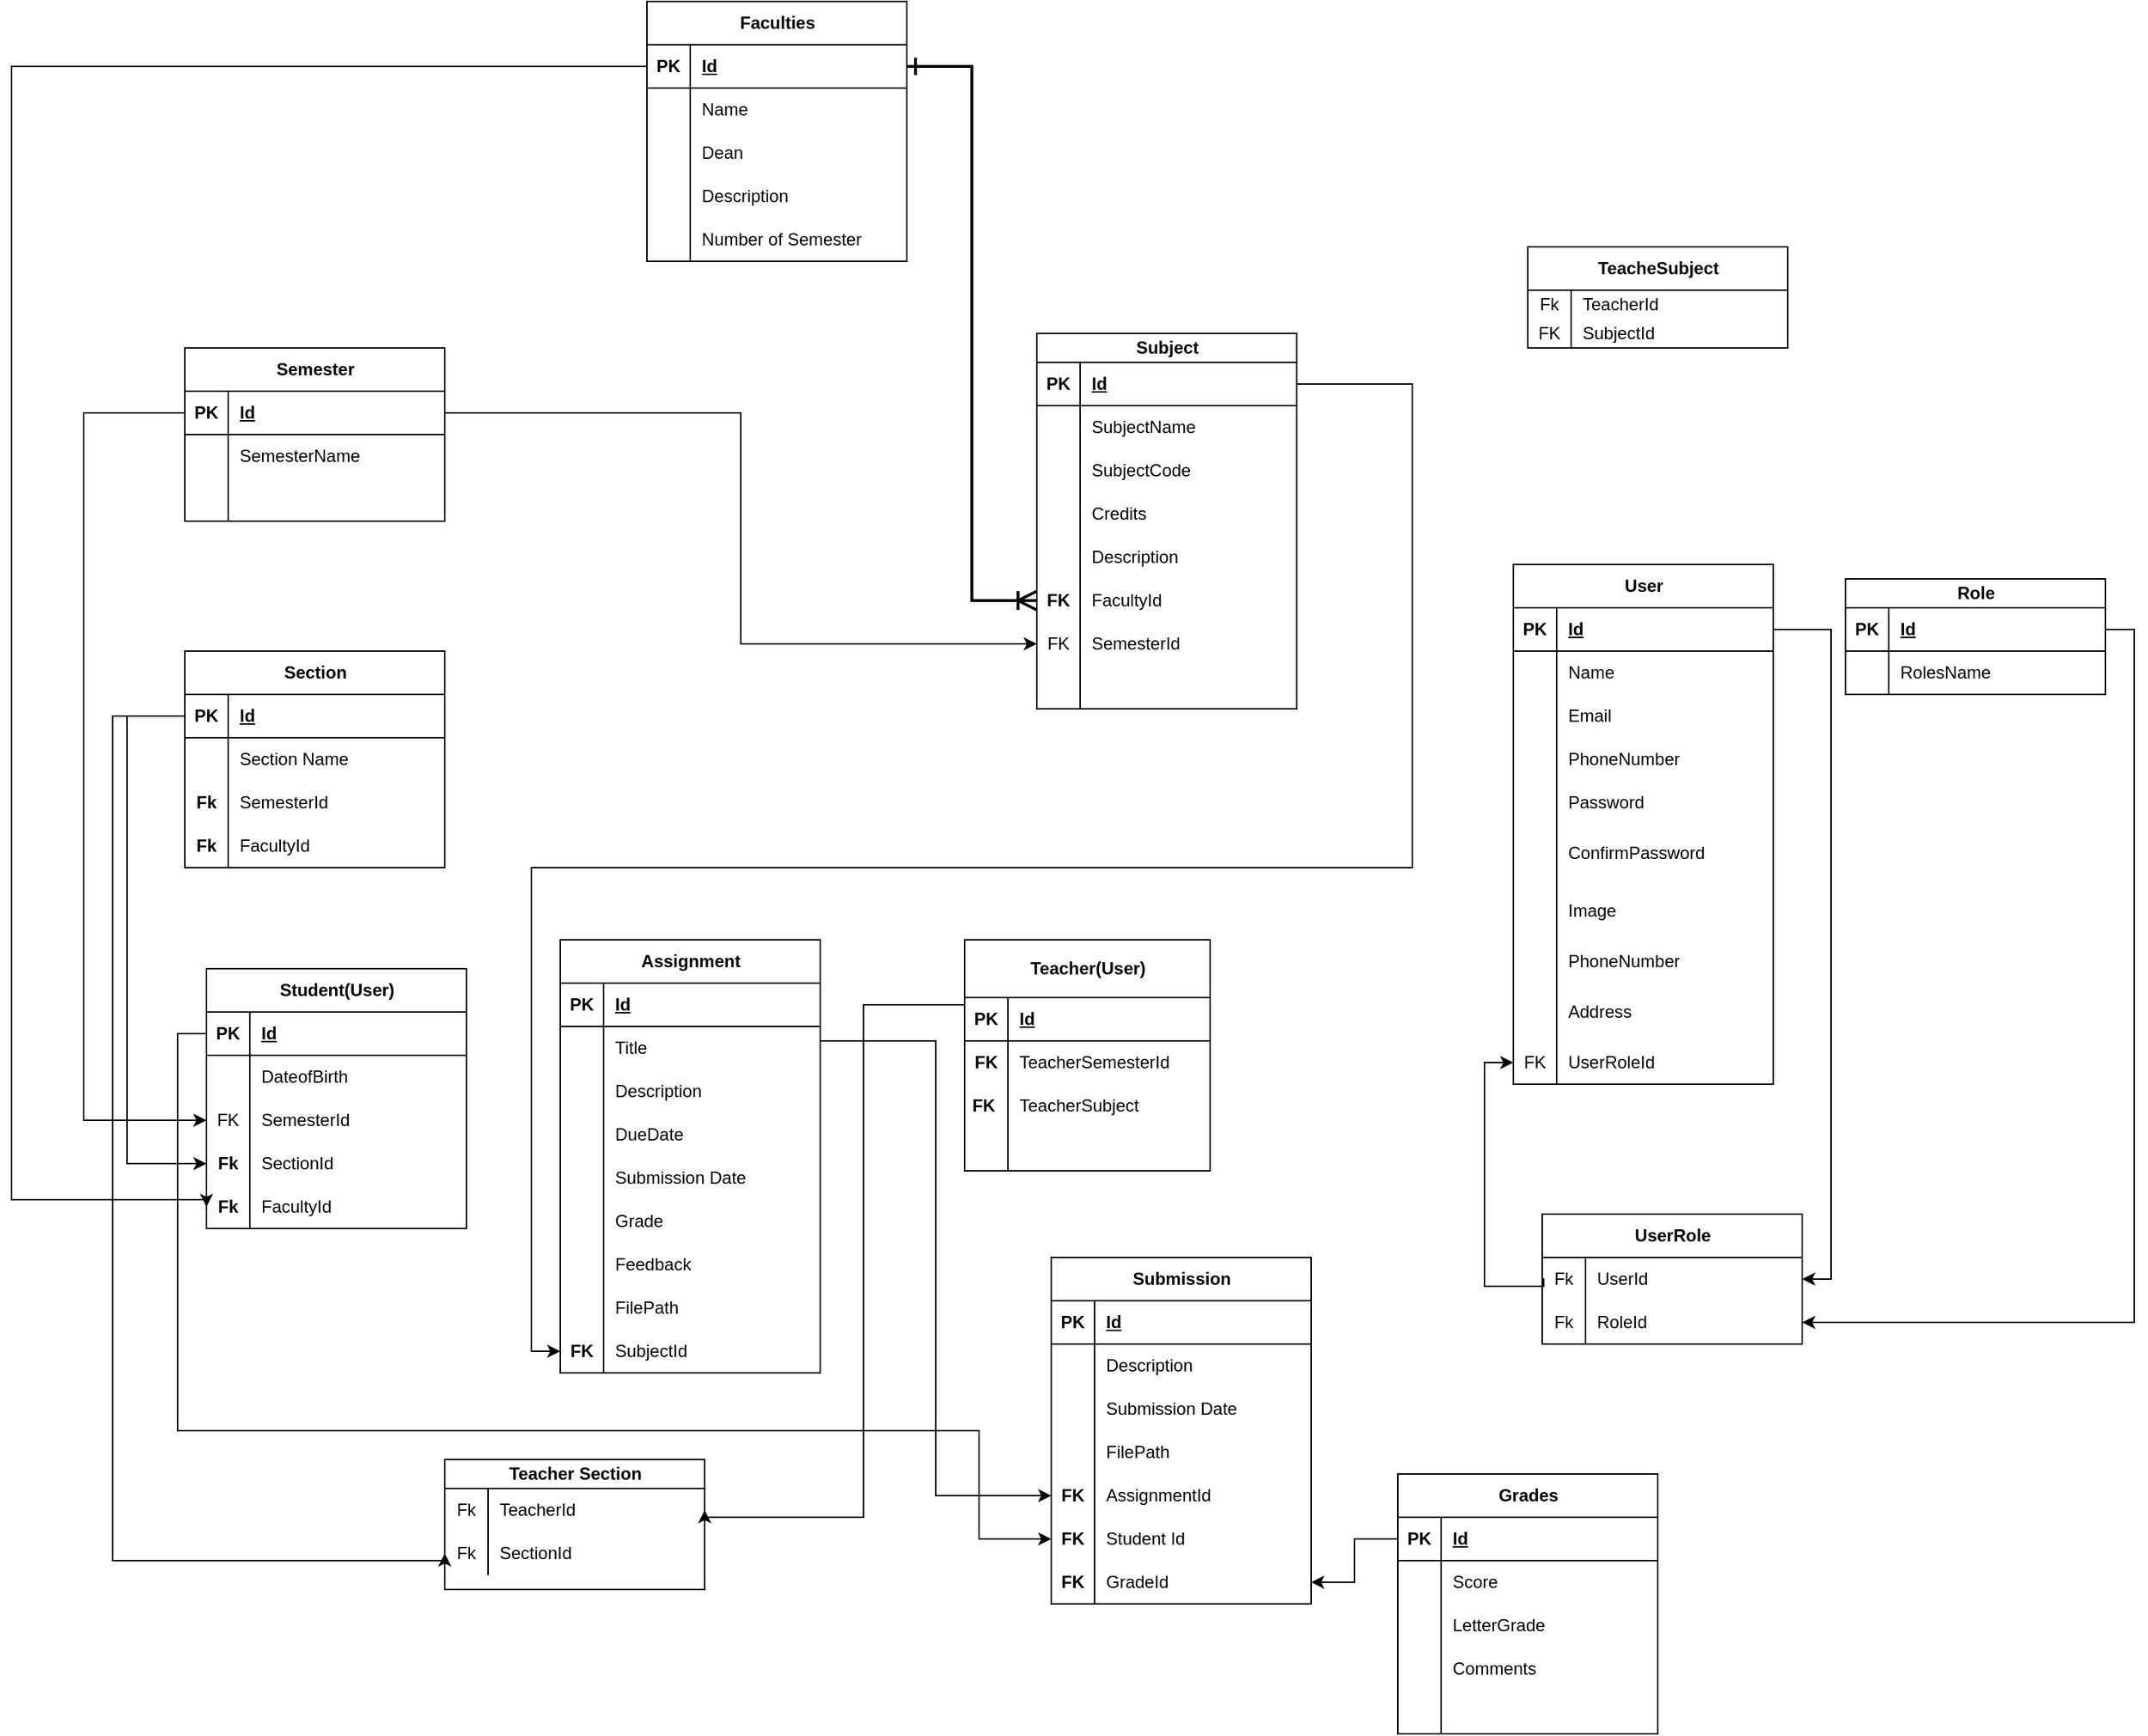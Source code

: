 <mxfile version="24.7.17">
  <diagram name="Page-1" id="Y3ksbkcjZFM_TPjJcUUN">
    <mxGraphModel dx="2600" dy="1970" grid="1" gridSize="10" guides="1" tooltips="1" connect="1" arrows="1" fold="1" page="1" pageScale="1" pageWidth="850" pageHeight="1100" math="0" shadow="0">
      <root>
        <mxCell id="0" />
        <mxCell id="1" parent="0" />
        <mxCell id="gZpWFAccYXX8lGVxAIhj-28" value="Assignment" style="shape=table;startSize=30;container=1;collapsible=1;childLayout=tableLayout;fixedRows=1;rowLines=0;fontStyle=1;align=center;resizeLast=1;html=1;" parent="1" vertex="1">
          <mxGeometry x="-270" y="100" width="180" height="300" as="geometry" />
        </mxCell>
        <mxCell id="gZpWFAccYXX8lGVxAIhj-29" value="" style="shape=tableRow;horizontal=0;startSize=0;swimlaneHead=0;swimlaneBody=0;fillColor=none;collapsible=0;dropTarget=0;points=[[0,0.5],[1,0.5]];portConstraint=eastwest;top=0;left=0;right=0;bottom=1;" parent="gZpWFAccYXX8lGVxAIhj-28" vertex="1">
          <mxGeometry y="30" width="180" height="30" as="geometry" />
        </mxCell>
        <mxCell id="gZpWFAccYXX8lGVxAIhj-30" value="PK" style="shape=partialRectangle;connectable=0;fillColor=none;top=0;left=0;bottom=0;right=0;fontStyle=1;overflow=hidden;whiteSpace=wrap;html=1;" parent="gZpWFAccYXX8lGVxAIhj-29" vertex="1">
          <mxGeometry width="30" height="30" as="geometry">
            <mxRectangle width="30" height="30" as="alternateBounds" />
          </mxGeometry>
        </mxCell>
        <mxCell id="gZpWFAccYXX8lGVxAIhj-31" value="Id" style="shape=partialRectangle;connectable=0;fillColor=none;top=0;left=0;bottom=0;right=0;align=left;spacingLeft=6;fontStyle=5;overflow=hidden;whiteSpace=wrap;html=1;" parent="gZpWFAccYXX8lGVxAIhj-29" vertex="1">
          <mxGeometry x="30" width="150" height="30" as="geometry">
            <mxRectangle width="150" height="30" as="alternateBounds" />
          </mxGeometry>
        </mxCell>
        <mxCell id="gZpWFAccYXX8lGVxAIhj-32" value="" style="shape=tableRow;horizontal=0;startSize=0;swimlaneHead=0;swimlaneBody=0;fillColor=none;collapsible=0;dropTarget=0;points=[[0,0.5],[1,0.5]];portConstraint=eastwest;top=0;left=0;right=0;bottom=0;" parent="gZpWFAccYXX8lGVxAIhj-28" vertex="1">
          <mxGeometry y="60" width="180" height="30" as="geometry" />
        </mxCell>
        <mxCell id="gZpWFAccYXX8lGVxAIhj-33" value="" style="shape=partialRectangle;connectable=0;fillColor=none;top=0;left=0;bottom=0;right=0;editable=1;overflow=hidden;whiteSpace=wrap;html=1;" parent="gZpWFAccYXX8lGVxAIhj-32" vertex="1">
          <mxGeometry width="30" height="30" as="geometry">
            <mxRectangle width="30" height="30" as="alternateBounds" />
          </mxGeometry>
        </mxCell>
        <mxCell id="gZpWFAccYXX8lGVxAIhj-34" value="Title" style="shape=partialRectangle;connectable=0;fillColor=none;top=0;left=0;bottom=0;right=0;align=left;spacingLeft=6;overflow=hidden;whiteSpace=wrap;html=1;" parent="gZpWFAccYXX8lGVxAIhj-32" vertex="1">
          <mxGeometry x="30" width="150" height="30" as="geometry">
            <mxRectangle width="150" height="30" as="alternateBounds" />
          </mxGeometry>
        </mxCell>
        <mxCell id="gZpWFAccYXX8lGVxAIhj-35" value="" style="shape=tableRow;horizontal=0;startSize=0;swimlaneHead=0;swimlaneBody=0;fillColor=none;collapsible=0;dropTarget=0;points=[[0,0.5],[1,0.5]];portConstraint=eastwest;top=0;left=0;right=0;bottom=0;" parent="gZpWFAccYXX8lGVxAIhj-28" vertex="1">
          <mxGeometry y="90" width="180" height="30" as="geometry" />
        </mxCell>
        <mxCell id="gZpWFAccYXX8lGVxAIhj-36" value="" style="shape=partialRectangle;connectable=0;fillColor=none;top=0;left=0;bottom=0;right=0;editable=1;overflow=hidden;whiteSpace=wrap;html=1;" parent="gZpWFAccYXX8lGVxAIhj-35" vertex="1">
          <mxGeometry width="30" height="30" as="geometry">
            <mxRectangle width="30" height="30" as="alternateBounds" />
          </mxGeometry>
        </mxCell>
        <mxCell id="gZpWFAccYXX8lGVxAIhj-37" value="Description" style="shape=partialRectangle;connectable=0;fillColor=none;top=0;left=0;bottom=0;right=0;align=left;spacingLeft=6;overflow=hidden;whiteSpace=wrap;html=1;" parent="gZpWFAccYXX8lGVxAIhj-35" vertex="1">
          <mxGeometry x="30" width="150" height="30" as="geometry">
            <mxRectangle width="150" height="30" as="alternateBounds" />
          </mxGeometry>
        </mxCell>
        <mxCell id="gZpWFAccYXX8lGVxAIhj-38" value="" style="shape=tableRow;horizontal=0;startSize=0;swimlaneHead=0;swimlaneBody=0;fillColor=none;collapsible=0;dropTarget=0;points=[[0,0.5],[1,0.5]];portConstraint=eastwest;top=0;left=0;right=0;bottom=0;" parent="gZpWFAccYXX8lGVxAIhj-28" vertex="1">
          <mxGeometry y="120" width="180" height="30" as="geometry" />
        </mxCell>
        <mxCell id="gZpWFAccYXX8lGVxAIhj-39" value="" style="shape=partialRectangle;connectable=0;fillColor=none;top=0;left=0;bottom=0;right=0;editable=1;overflow=hidden;whiteSpace=wrap;html=1;" parent="gZpWFAccYXX8lGVxAIhj-38" vertex="1">
          <mxGeometry width="30" height="30" as="geometry">
            <mxRectangle width="30" height="30" as="alternateBounds" />
          </mxGeometry>
        </mxCell>
        <mxCell id="gZpWFAccYXX8lGVxAIhj-40" value="DueDate" style="shape=partialRectangle;connectable=0;fillColor=none;top=0;left=0;bottom=0;right=0;align=left;spacingLeft=6;overflow=hidden;whiteSpace=wrap;html=1;" parent="gZpWFAccYXX8lGVxAIhj-38" vertex="1">
          <mxGeometry x="30" width="150" height="30" as="geometry">
            <mxRectangle width="150" height="30" as="alternateBounds" />
          </mxGeometry>
        </mxCell>
        <mxCell id="gZpWFAccYXX8lGVxAIhj-260" value="" style="shape=tableRow;horizontal=0;startSize=0;swimlaneHead=0;swimlaneBody=0;fillColor=none;collapsible=0;dropTarget=0;points=[[0,0.5],[1,0.5]];portConstraint=eastwest;top=0;left=0;right=0;bottom=0;" parent="gZpWFAccYXX8lGVxAIhj-28" vertex="1">
          <mxGeometry y="150" width="180" height="30" as="geometry" />
        </mxCell>
        <mxCell id="gZpWFAccYXX8lGVxAIhj-261" value="" style="shape=partialRectangle;connectable=0;fillColor=none;top=0;left=0;bottom=0;right=0;editable=1;overflow=hidden;whiteSpace=wrap;html=1;" parent="gZpWFAccYXX8lGVxAIhj-260" vertex="1">
          <mxGeometry width="30" height="30" as="geometry">
            <mxRectangle width="30" height="30" as="alternateBounds" />
          </mxGeometry>
        </mxCell>
        <mxCell id="gZpWFAccYXX8lGVxAIhj-262" value="Submission Date" style="shape=partialRectangle;connectable=0;fillColor=none;top=0;left=0;bottom=0;right=0;align=left;spacingLeft=6;overflow=hidden;whiteSpace=wrap;html=1;" parent="gZpWFAccYXX8lGVxAIhj-260" vertex="1">
          <mxGeometry x="30" width="150" height="30" as="geometry">
            <mxRectangle width="150" height="30" as="alternateBounds" />
          </mxGeometry>
        </mxCell>
        <mxCell id="gZpWFAccYXX8lGVxAIhj-279" value="" style="shape=tableRow;horizontal=0;startSize=0;swimlaneHead=0;swimlaneBody=0;fillColor=none;collapsible=0;dropTarget=0;points=[[0,0.5],[1,0.5]];portConstraint=eastwest;top=0;left=0;right=0;bottom=0;" parent="gZpWFAccYXX8lGVxAIhj-28" vertex="1">
          <mxGeometry y="180" width="180" height="30" as="geometry" />
        </mxCell>
        <mxCell id="gZpWFAccYXX8lGVxAIhj-280" value="" style="shape=partialRectangle;connectable=0;fillColor=none;top=0;left=0;bottom=0;right=0;editable=1;overflow=hidden;whiteSpace=wrap;html=1;" parent="gZpWFAccYXX8lGVxAIhj-279" vertex="1">
          <mxGeometry width="30" height="30" as="geometry">
            <mxRectangle width="30" height="30" as="alternateBounds" />
          </mxGeometry>
        </mxCell>
        <mxCell id="gZpWFAccYXX8lGVxAIhj-281" value="Grade" style="shape=partialRectangle;connectable=0;fillColor=none;top=0;left=0;bottom=0;right=0;align=left;spacingLeft=6;overflow=hidden;whiteSpace=wrap;html=1;" parent="gZpWFAccYXX8lGVxAIhj-279" vertex="1">
          <mxGeometry x="30" width="150" height="30" as="geometry">
            <mxRectangle width="150" height="30" as="alternateBounds" />
          </mxGeometry>
        </mxCell>
        <mxCell id="gZpWFAccYXX8lGVxAIhj-301" value="" style="shape=tableRow;horizontal=0;startSize=0;swimlaneHead=0;swimlaneBody=0;fillColor=none;collapsible=0;dropTarget=0;points=[[0,0.5],[1,0.5]];portConstraint=eastwest;top=0;left=0;right=0;bottom=0;" parent="gZpWFAccYXX8lGVxAIhj-28" vertex="1">
          <mxGeometry y="210" width="180" height="30" as="geometry" />
        </mxCell>
        <mxCell id="gZpWFAccYXX8lGVxAIhj-302" value="" style="shape=partialRectangle;connectable=0;fillColor=none;top=0;left=0;bottom=0;right=0;editable=1;overflow=hidden;whiteSpace=wrap;html=1;" parent="gZpWFAccYXX8lGVxAIhj-301" vertex="1">
          <mxGeometry width="30" height="30" as="geometry">
            <mxRectangle width="30" height="30" as="alternateBounds" />
          </mxGeometry>
        </mxCell>
        <mxCell id="gZpWFAccYXX8lGVxAIhj-303" value="Feedback" style="shape=partialRectangle;connectable=0;fillColor=none;top=0;left=0;bottom=0;right=0;align=left;spacingLeft=6;overflow=hidden;whiteSpace=wrap;html=1;" parent="gZpWFAccYXX8lGVxAIhj-301" vertex="1">
          <mxGeometry x="30" width="150" height="30" as="geometry">
            <mxRectangle width="150" height="30" as="alternateBounds" />
          </mxGeometry>
        </mxCell>
        <mxCell id="gZpWFAccYXX8lGVxAIhj-304" value="" style="shape=tableRow;horizontal=0;startSize=0;swimlaneHead=0;swimlaneBody=0;fillColor=none;collapsible=0;dropTarget=0;points=[[0,0.5],[1,0.5]];portConstraint=eastwest;top=0;left=0;right=0;bottom=0;" parent="gZpWFAccYXX8lGVxAIhj-28" vertex="1">
          <mxGeometry y="240" width="180" height="30" as="geometry" />
        </mxCell>
        <mxCell id="gZpWFAccYXX8lGVxAIhj-305" value="" style="shape=partialRectangle;connectable=0;fillColor=none;top=0;left=0;bottom=0;right=0;editable=1;overflow=hidden;whiteSpace=wrap;html=1;" parent="gZpWFAccYXX8lGVxAIhj-304" vertex="1">
          <mxGeometry width="30" height="30" as="geometry">
            <mxRectangle width="30" height="30" as="alternateBounds" />
          </mxGeometry>
        </mxCell>
        <mxCell id="gZpWFAccYXX8lGVxAIhj-306" value="FilePath" style="shape=partialRectangle;connectable=0;fillColor=none;top=0;left=0;bottom=0;right=0;align=left;spacingLeft=6;overflow=hidden;whiteSpace=wrap;html=1;" parent="gZpWFAccYXX8lGVxAIhj-304" vertex="1">
          <mxGeometry x="30" width="150" height="30" as="geometry">
            <mxRectangle width="150" height="30" as="alternateBounds" />
          </mxGeometry>
        </mxCell>
        <mxCell id="gZpWFAccYXX8lGVxAIhj-390" value="" style="shape=tableRow;horizontal=0;startSize=0;swimlaneHead=0;swimlaneBody=0;fillColor=none;collapsible=0;dropTarget=0;points=[[0,0.5],[1,0.5]];portConstraint=eastwest;top=0;left=0;right=0;bottom=0;" parent="gZpWFAccYXX8lGVxAIhj-28" vertex="1">
          <mxGeometry y="270" width="180" height="30" as="geometry" />
        </mxCell>
        <mxCell id="gZpWFAccYXX8lGVxAIhj-391" value="&lt;b&gt;FK&lt;/b&gt;" style="shape=partialRectangle;connectable=0;fillColor=none;top=0;left=0;bottom=0;right=0;editable=1;overflow=hidden;whiteSpace=wrap;html=1;" parent="gZpWFAccYXX8lGVxAIhj-390" vertex="1">
          <mxGeometry width="30" height="30" as="geometry">
            <mxRectangle width="30" height="30" as="alternateBounds" />
          </mxGeometry>
        </mxCell>
        <mxCell id="gZpWFAccYXX8lGVxAIhj-392" value="SubjectId" style="shape=partialRectangle;connectable=0;fillColor=none;top=0;left=0;bottom=0;right=0;align=left;spacingLeft=6;overflow=hidden;whiteSpace=wrap;html=1;" parent="gZpWFAccYXX8lGVxAIhj-390" vertex="1">
          <mxGeometry x="30" width="150" height="30" as="geometry">
            <mxRectangle width="150" height="30" as="alternateBounds" />
          </mxGeometry>
        </mxCell>
        <mxCell id="gZpWFAccYXX8lGVxAIhj-80" value="Teacher(User)" style="shape=table;startSize=40;container=1;collapsible=1;childLayout=tableLayout;fixedRows=1;rowLines=0;fontStyle=1;align=center;resizeLast=1;html=1;" parent="1" vertex="1">
          <mxGeometry x="10" y="100" width="170" height="160" as="geometry" />
        </mxCell>
        <mxCell id="Ce03xBAmI2gY1pPrzWk2-2" value="" style="shape=tableRow;horizontal=0;startSize=0;swimlaneHead=0;swimlaneBody=0;fillColor=none;collapsible=0;dropTarget=0;points=[[0,0.5],[1,0.5]];portConstraint=eastwest;top=0;left=0;right=0;bottom=1;" parent="gZpWFAccYXX8lGVxAIhj-80" vertex="1">
          <mxGeometry y="40" width="170" height="30" as="geometry" />
        </mxCell>
        <mxCell id="Ce03xBAmI2gY1pPrzWk2-3" value="PK" style="shape=partialRectangle;connectable=0;fillColor=none;top=0;left=0;bottom=0;right=0;fontStyle=1;overflow=hidden;whiteSpace=wrap;html=1;" parent="Ce03xBAmI2gY1pPrzWk2-2" vertex="1">
          <mxGeometry width="30" height="30" as="geometry">
            <mxRectangle width="30" height="30" as="alternateBounds" />
          </mxGeometry>
        </mxCell>
        <mxCell id="Ce03xBAmI2gY1pPrzWk2-4" value="Id" style="shape=partialRectangle;connectable=0;fillColor=none;top=0;left=0;bottom=0;right=0;align=left;spacingLeft=6;fontStyle=5;overflow=hidden;whiteSpace=wrap;html=1;" parent="Ce03xBAmI2gY1pPrzWk2-2" vertex="1">
          <mxGeometry x="30" width="140" height="30" as="geometry">
            <mxRectangle width="140" height="30" as="alternateBounds" />
          </mxGeometry>
        </mxCell>
        <mxCell id="gZpWFAccYXX8lGVxAIhj-159" value="" style="shape=tableRow;horizontal=0;startSize=0;swimlaneHead=0;swimlaneBody=0;fillColor=none;collapsible=0;dropTarget=0;points=[[0,0.5],[1,0.5]];portConstraint=eastwest;top=0;left=0;right=0;bottom=0;" parent="gZpWFAccYXX8lGVxAIhj-80" vertex="1">
          <mxGeometry y="70" width="170" height="30" as="geometry" />
        </mxCell>
        <mxCell id="gZpWFAccYXX8lGVxAIhj-160" value="&lt;b&gt;FK&lt;/b&gt;" style="shape=partialRectangle;connectable=0;fillColor=none;top=0;left=0;bottom=0;right=0;editable=1;overflow=hidden;whiteSpace=wrap;html=1;" parent="gZpWFAccYXX8lGVxAIhj-159" vertex="1">
          <mxGeometry width="30" height="30" as="geometry">
            <mxRectangle width="30" height="30" as="alternateBounds" />
          </mxGeometry>
        </mxCell>
        <mxCell id="gZpWFAccYXX8lGVxAIhj-161" value="TeacherSemesterId" style="shape=partialRectangle;connectable=0;fillColor=none;top=0;left=0;bottom=0;right=0;align=left;spacingLeft=6;overflow=hidden;whiteSpace=wrap;html=1;" parent="gZpWFAccYXX8lGVxAIhj-159" vertex="1">
          <mxGeometry x="30" width="140" height="30" as="geometry">
            <mxRectangle width="140" height="30" as="alternateBounds" />
          </mxGeometry>
        </mxCell>
        <mxCell id="Ce03xBAmI2gY1pPrzWk2-6" value="" style="shape=tableRow;horizontal=0;startSize=0;swimlaneHead=0;swimlaneBody=0;fillColor=none;collapsible=0;dropTarget=0;points=[[0,0.5],[1,0.5]];portConstraint=eastwest;top=0;left=0;right=0;bottom=0;" parent="gZpWFAccYXX8lGVxAIhj-80" vertex="1">
          <mxGeometry y="100" width="170" height="30" as="geometry" />
        </mxCell>
        <mxCell id="Ce03xBAmI2gY1pPrzWk2-7" value="&lt;b&gt;FK&amp;nbsp;&lt;/b&gt;" style="shape=partialRectangle;connectable=0;fillColor=none;top=0;left=0;bottom=0;right=0;editable=1;overflow=hidden;whiteSpace=wrap;html=1;" parent="Ce03xBAmI2gY1pPrzWk2-6" vertex="1">
          <mxGeometry width="30" height="30" as="geometry">
            <mxRectangle width="30" height="30" as="alternateBounds" />
          </mxGeometry>
        </mxCell>
        <mxCell id="Ce03xBAmI2gY1pPrzWk2-8" value="TeacherSubject" style="shape=partialRectangle;connectable=0;fillColor=none;top=0;left=0;bottom=0;right=0;align=left;spacingLeft=6;overflow=hidden;whiteSpace=wrap;html=1;" parent="Ce03xBAmI2gY1pPrzWk2-6" vertex="1">
          <mxGeometry x="30" width="140" height="30" as="geometry">
            <mxRectangle width="140" height="30" as="alternateBounds" />
          </mxGeometry>
        </mxCell>
        <mxCell id="jg3ErmFigE_XT5VjbDmT-1" value="" style="shape=tableRow;horizontal=0;startSize=0;swimlaneHead=0;swimlaneBody=0;fillColor=none;collapsible=0;dropTarget=0;points=[[0,0.5],[1,0.5]];portConstraint=eastwest;top=0;left=0;right=0;bottom=0;" vertex="1" parent="gZpWFAccYXX8lGVxAIhj-80">
          <mxGeometry y="130" width="170" height="30" as="geometry" />
        </mxCell>
        <mxCell id="jg3ErmFigE_XT5VjbDmT-2" value="" style="shape=partialRectangle;connectable=0;fillColor=none;top=0;left=0;bottom=0;right=0;editable=1;overflow=hidden;whiteSpace=wrap;html=1;" vertex="1" parent="jg3ErmFigE_XT5VjbDmT-1">
          <mxGeometry width="30" height="30" as="geometry">
            <mxRectangle width="30" height="30" as="alternateBounds" />
          </mxGeometry>
        </mxCell>
        <mxCell id="jg3ErmFigE_XT5VjbDmT-3" value="" style="shape=partialRectangle;connectable=0;fillColor=none;top=0;left=0;bottom=0;right=0;align=left;spacingLeft=6;overflow=hidden;whiteSpace=wrap;html=1;" vertex="1" parent="jg3ErmFigE_XT5VjbDmT-1">
          <mxGeometry x="30" width="140" height="30" as="geometry">
            <mxRectangle width="140" height="30" as="alternateBounds" />
          </mxGeometry>
        </mxCell>
        <mxCell id="gZpWFAccYXX8lGVxAIhj-94" value="Student(User)" style="shape=table;startSize=30;container=1;collapsible=1;childLayout=tableLayout;fixedRows=1;rowLines=0;fontStyle=1;align=center;resizeLast=1;html=1;" parent="1" vertex="1">
          <mxGeometry x="-515" y="120" width="180" height="180" as="geometry" />
        </mxCell>
        <mxCell id="gZpWFAccYXX8lGVxAIhj-95" value="" style="shape=tableRow;horizontal=0;startSize=0;swimlaneHead=0;swimlaneBody=0;fillColor=none;collapsible=0;dropTarget=0;points=[[0,0.5],[1,0.5]];portConstraint=eastwest;top=0;left=0;right=0;bottom=1;" parent="gZpWFAccYXX8lGVxAIhj-94" vertex="1">
          <mxGeometry y="30" width="180" height="30" as="geometry" />
        </mxCell>
        <mxCell id="gZpWFAccYXX8lGVxAIhj-96" value="PK" style="shape=partialRectangle;connectable=0;fillColor=none;top=0;left=0;bottom=0;right=0;fontStyle=1;overflow=hidden;whiteSpace=wrap;html=1;" parent="gZpWFAccYXX8lGVxAIhj-95" vertex="1">
          <mxGeometry width="30" height="30" as="geometry">
            <mxRectangle width="30" height="30" as="alternateBounds" />
          </mxGeometry>
        </mxCell>
        <mxCell id="gZpWFAccYXX8lGVxAIhj-97" value="Id" style="shape=partialRectangle;connectable=0;fillColor=none;top=0;left=0;bottom=0;right=0;align=left;spacingLeft=6;fontStyle=5;overflow=hidden;whiteSpace=wrap;html=1;" parent="gZpWFAccYXX8lGVxAIhj-95" vertex="1">
          <mxGeometry x="30" width="150" height="30" as="geometry">
            <mxRectangle width="150" height="30" as="alternateBounds" />
          </mxGeometry>
        </mxCell>
        <mxCell id="gZpWFAccYXX8lGVxAIhj-112" value="" style="shape=tableRow;horizontal=0;startSize=0;swimlaneHead=0;swimlaneBody=0;fillColor=none;collapsible=0;dropTarget=0;points=[[0,0.5],[1,0.5]];portConstraint=eastwest;top=0;left=0;right=0;bottom=0;" parent="gZpWFAccYXX8lGVxAIhj-94" vertex="1">
          <mxGeometry y="60" width="180" height="30" as="geometry" />
        </mxCell>
        <mxCell id="gZpWFAccYXX8lGVxAIhj-113" value="" style="shape=partialRectangle;connectable=0;fillColor=none;top=0;left=0;bottom=0;right=0;editable=1;overflow=hidden;whiteSpace=wrap;html=1;" parent="gZpWFAccYXX8lGVxAIhj-112" vertex="1">
          <mxGeometry width="30" height="30" as="geometry">
            <mxRectangle width="30" height="30" as="alternateBounds" />
          </mxGeometry>
        </mxCell>
        <mxCell id="gZpWFAccYXX8lGVxAIhj-114" value="DateofBirth" style="shape=partialRectangle;connectable=0;fillColor=none;top=0;left=0;bottom=0;right=0;align=left;spacingLeft=6;overflow=hidden;whiteSpace=wrap;html=1;" parent="gZpWFAccYXX8lGVxAIhj-112" vertex="1">
          <mxGeometry x="30" width="150" height="30" as="geometry">
            <mxRectangle width="150" height="30" as="alternateBounds" />
          </mxGeometry>
        </mxCell>
        <mxCell id="gZpWFAccYXX8lGVxAIhj-118" value="" style="shape=tableRow;horizontal=0;startSize=0;swimlaneHead=0;swimlaneBody=0;fillColor=none;collapsible=0;dropTarget=0;points=[[0,0.5],[1,0.5]];portConstraint=eastwest;top=0;left=0;right=0;bottom=0;" parent="gZpWFAccYXX8lGVxAIhj-94" vertex="1">
          <mxGeometry y="90" width="180" height="30" as="geometry" />
        </mxCell>
        <mxCell id="gZpWFAccYXX8lGVxAIhj-119" value="FK" style="shape=partialRectangle;connectable=0;fillColor=none;top=0;left=0;bottom=0;right=0;editable=1;overflow=hidden;whiteSpace=wrap;html=1;" parent="gZpWFAccYXX8lGVxAIhj-118" vertex="1">
          <mxGeometry width="30" height="30" as="geometry">
            <mxRectangle width="30" height="30" as="alternateBounds" />
          </mxGeometry>
        </mxCell>
        <mxCell id="gZpWFAccYXX8lGVxAIhj-120" value="SemesterId" style="shape=partialRectangle;connectable=0;fillColor=none;top=0;left=0;bottom=0;right=0;align=left;spacingLeft=6;overflow=hidden;whiteSpace=wrap;html=1;" parent="gZpWFAccYXX8lGVxAIhj-118" vertex="1">
          <mxGeometry x="30" width="150" height="30" as="geometry">
            <mxRectangle width="150" height="30" as="alternateBounds" />
          </mxGeometry>
        </mxCell>
        <mxCell id="gZpWFAccYXX8lGVxAIhj-355" value="" style="shape=tableRow;horizontal=0;startSize=0;swimlaneHead=0;swimlaneBody=0;fillColor=none;collapsible=0;dropTarget=0;points=[[0,0.5],[1,0.5]];portConstraint=eastwest;top=0;left=0;right=0;bottom=0;" parent="gZpWFAccYXX8lGVxAIhj-94" vertex="1">
          <mxGeometry y="120" width="180" height="30" as="geometry" />
        </mxCell>
        <mxCell id="gZpWFAccYXX8lGVxAIhj-356" value="&lt;b&gt;Fk&lt;/b&gt;" style="shape=partialRectangle;connectable=0;fillColor=none;top=0;left=0;bottom=0;right=0;editable=1;overflow=hidden;whiteSpace=wrap;html=1;" parent="gZpWFAccYXX8lGVxAIhj-355" vertex="1">
          <mxGeometry width="30" height="30" as="geometry">
            <mxRectangle width="30" height="30" as="alternateBounds" />
          </mxGeometry>
        </mxCell>
        <mxCell id="gZpWFAccYXX8lGVxAIhj-357" value="SectionId" style="shape=partialRectangle;connectable=0;fillColor=none;top=0;left=0;bottom=0;right=0;align=left;spacingLeft=6;overflow=hidden;whiteSpace=wrap;html=1;" parent="gZpWFAccYXX8lGVxAIhj-355" vertex="1">
          <mxGeometry x="30" width="150" height="30" as="geometry">
            <mxRectangle width="150" height="30" as="alternateBounds" />
          </mxGeometry>
        </mxCell>
        <mxCell id="gZpWFAccYXX8lGVxAIhj-481" value="" style="shape=tableRow;horizontal=0;startSize=0;swimlaneHead=0;swimlaneBody=0;fillColor=none;collapsible=0;dropTarget=0;points=[[0,0.5],[1,0.5]];portConstraint=eastwest;top=0;left=0;right=0;bottom=0;" parent="gZpWFAccYXX8lGVxAIhj-94" vertex="1">
          <mxGeometry y="150" width="180" height="30" as="geometry" />
        </mxCell>
        <mxCell id="gZpWFAccYXX8lGVxAIhj-482" value="&lt;b&gt;Fk&lt;/b&gt;" style="shape=partialRectangle;connectable=0;fillColor=none;top=0;left=0;bottom=0;right=0;editable=1;overflow=hidden;whiteSpace=wrap;html=1;" parent="gZpWFAccYXX8lGVxAIhj-481" vertex="1">
          <mxGeometry width="30" height="30" as="geometry">
            <mxRectangle width="30" height="30" as="alternateBounds" />
          </mxGeometry>
        </mxCell>
        <mxCell id="gZpWFAccYXX8lGVxAIhj-483" value="FacultyId" style="shape=partialRectangle;connectable=0;fillColor=none;top=0;left=0;bottom=0;right=0;align=left;spacingLeft=6;overflow=hidden;whiteSpace=wrap;html=1;" parent="gZpWFAccYXX8lGVxAIhj-481" vertex="1">
          <mxGeometry x="30" width="150" height="30" as="geometry">
            <mxRectangle width="150" height="30" as="alternateBounds" />
          </mxGeometry>
        </mxCell>
        <mxCell id="gZpWFAccYXX8lGVxAIhj-54" value="Faculties" style="shape=table;startSize=30;container=1;collapsible=1;childLayout=tableLayout;fixedRows=1;rowLines=0;fontStyle=1;align=center;resizeLast=1;html=1;" parent="1" vertex="1">
          <mxGeometry x="-210" y="-550" width="180" height="180" as="geometry" />
        </mxCell>
        <mxCell id="gZpWFAccYXX8lGVxAIhj-55" value="" style="shape=tableRow;horizontal=0;startSize=0;swimlaneHead=0;swimlaneBody=0;fillColor=none;collapsible=0;dropTarget=0;points=[[0,0.5],[1,0.5]];portConstraint=eastwest;top=0;left=0;right=0;bottom=1;" parent="gZpWFAccYXX8lGVxAIhj-54" vertex="1">
          <mxGeometry y="30" width="180" height="30" as="geometry" />
        </mxCell>
        <mxCell id="gZpWFAccYXX8lGVxAIhj-56" value="PK" style="shape=partialRectangle;connectable=0;fillColor=none;top=0;left=0;bottom=0;right=0;fontStyle=1;overflow=hidden;whiteSpace=wrap;html=1;" parent="gZpWFAccYXX8lGVxAIhj-55" vertex="1">
          <mxGeometry width="30" height="30" as="geometry">
            <mxRectangle width="30" height="30" as="alternateBounds" />
          </mxGeometry>
        </mxCell>
        <mxCell id="gZpWFAccYXX8lGVxAIhj-57" value="Id" style="shape=partialRectangle;connectable=0;fillColor=none;top=0;left=0;bottom=0;right=0;align=left;spacingLeft=6;fontStyle=5;overflow=hidden;whiteSpace=wrap;html=1;" parent="gZpWFAccYXX8lGVxAIhj-55" vertex="1">
          <mxGeometry x="30" width="150" height="30" as="geometry">
            <mxRectangle width="150" height="30" as="alternateBounds" />
          </mxGeometry>
        </mxCell>
        <mxCell id="gZpWFAccYXX8lGVxAIhj-58" value="" style="shape=tableRow;horizontal=0;startSize=0;swimlaneHead=0;swimlaneBody=0;fillColor=none;collapsible=0;dropTarget=0;points=[[0,0.5],[1,0.5]];portConstraint=eastwest;top=0;left=0;right=0;bottom=0;" parent="gZpWFAccYXX8lGVxAIhj-54" vertex="1">
          <mxGeometry y="60" width="180" height="30" as="geometry" />
        </mxCell>
        <mxCell id="gZpWFAccYXX8lGVxAIhj-59" value="" style="shape=partialRectangle;connectable=0;fillColor=none;top=0;left=0;bottom=0;right=0;editable=1;overflow=hidden;whiteSpace=wrap;html=1;" parent="gZpWFAccYXX8lGVxAIhj-58" vertex="1">
          <mxGeometry width="30" height="30" as="geometry">
            <mxRectangle width="30" height="30" as="alternateBounds" />
          </mxGeometry>
        </mxCell>
        <mxCell id="gZpWFAccYXX8lGVxAIhj-60" value="Name" style="shape=partialRectangle;connectable=0;fillColor=none;top=0;left=0;bottom=0;right=0;align=left;spacingLeft=6;overflow=hidden;whiteSpace=wrap;html=1;" parent="gZpWFAccYXX8lGVxAIhj-58" vertex="1">
          <mxGeometry x="30" width="150" height="30" as="geometry">
            <mxRectangle width="150" height="30" as="alternateBounds" />
          </mxGeometry>
        </mxCell>
        <mxCell id="gZpWFAccYXX8lGVxAIhj-61" value="" style="shape=tableRow;horizontal=0;startSize=0;swimlaneHead=0;swimlaneBody=0;fillColor=none;collapsible=0;dropTarget=0;points=[[0,0.5],[1,0.5]];portConstraint=eastwest;top=0;left=0;right=0;bottom=0;" parent="gZpWFAccYXX8lGVxAIhj-54" vertex="1">
          <mxGeometry y="90" width="180" height="30" as="geometry" />
        </mxCell>
        <mxCell id="gZpWFAccYXX8lGVxAIhj-62" value="" style="shape=partialRectangle;connectable=0;fillColor=none;top=0;left=0;bottom=0;right=0;editable=1;overflow=hidden;whiteSpace=wrap;html=1;" parent="gZpWFAccYXX8lGVxAIhj-61" vertex="1">
          <mxGeometry width="30" height="30" as="geometry">
            <mxRectangle width="30" height="30" as="alternateBounds" />
          </mxGeometry>
        </mxCell>
        <mxCell id="gZpWFAccYXX8lGVxAIhj-63" value="Dean" style="shape=partialRectangle;connectable=0;fillColor=none;top=0;left=0;bottom=0;right=0;align=left;spacingLeft=6;overflow=hidden;whiteSpace=wrap;html=1;" parent="gZpWFAccYXX8lGVxAIhj-61" vertex="1">
          <mxGeometry x="30" width="150" height="30" as="geometry">
            <mxRectangle width="150" height="30" as="alternateBounds" />
          </mxGeometry>
        </mxCell>
        <mxCell id="gZpWFAccYXX8lGVxAIhj-64" value="" style="shape=tableRow;horizontal=0;startSize=0;swimlaneHead=0;swimlaneBody=0;fillColor=none;collapsible=0;dropTarget=0;points=[[0,0.5],[1,0.5]];portConstraint=eastwest;top=0;left=0;right=0;bottom=0;" parent="gZpWFAccYXX8lGVxAIhj-54" vertex="1">
          <mxGeometry y="120" width="180" height="30" as="geometry" />
        </mxCell>
        <mxCell id="gZpWFAccYXX8lGVxAIhj-65" value="" style="shape=partialRectangle;connectable=0;fillColor=none;top=0;left=0;bottom=0;right=0;editable=1;overflow=hidden;whiteSpace=wrap;html=1;" parent="gZpWFAccYXX8lGVxAIhj-64" vertex="1">
          <mxGeometry width="30" height="30" as="geometry">
            <mxRectangle width="30" height="30" as="alternateBounds" />
          </mxGeometry>
        </mxCell>
        <mxCell id="gZpWFAccYXX8lGVxAIhj-66" value="Description" style="shape=partialRectangle;connectable=0;fillColor=none;top=0;left=0;bottom=0;right=0;align=left;spacingLeft=6;overflow=hidden;whiteSpace=wrap;html=1;" parent="gZpWFAccYXX8lGVxAIhj-64" vertex="1">
          <mxGeometry x="30" width="150" height="30" as="geometry">
            <mxRectangle width="150" height="30" as="alternateBounds" />
          </mxGeometry>
        </mxCell>
        <mxCell id="gZpWFAccYXX8lGVxAIhj-257" value="" style="shape=tableRow;horizontal=0;startSize=0;swimlaneHead=0;swimlaneBody=0;fillColor=none;collapsible=0;dropTarget=0;points=[[0,0.5],[1,0.5]];portConstraint=eastwest;top=0;left=0;right=0;bottom=0;" parent="gZpWFAccYXX8lGVxAIhj-54" vertex="1">
          <mxGeometry y="150" width="180" height="30" as="geometry" />
        </mxCell>
        <mxCell id="gZpWFAccYXX8lGVxAIhj-258" value="" style="shape=partialRectangle;connectable=0;fillColor=none;top=0;left=0;bottom=0;right=0;editable=1;overflow=hidden;whiteSpace=wrap;html=1;" parent="gZpWFAccYXX8lGVxAIhj-257" vertex="1">
          <mxGeometry width="30" height="30" as="geometry">
            <mxRectangle width="30" height="30" as="alternateBounds" />
          </mxGeometry>
        </mxCell>
        <mxCell id="gZpWFAccYXX8lGVxAIhj-259" value="Number of Semester" style="shape=partialRectangle;connectable=0;fillColor=none;top=0;left=0;bottom=0;right=0;align=left;spacingLeft=6;overflow=hidden;whiteSpace=wrap;html=1;" parent="gZpWFAccYXX8lGVxAIhj-257" vertex="1">
          <mxGeometry x="30" width="150" height="30" as="geometry">
            <mxRectangle width="150" height="30" as="alternateBounds" />
          </mxGeometry>
        </mxCell>
        <mxCell id="gZpWFAccYXX8lGVxAIhj-307" value="Semester" style="shape=table;startSize=30;container=1;collapsible=1;childLayout=tableLayout;fixedRows=1;rowLines=0;fontStyle=1;align=center;resizeLast=1;html=1;" parent="1" vertex="1">
          <mxGeometry x="-530" y="-310" width="180" height="120" as="geometry" />
        </mxCell>
        <mxCell id="gZpWFAccYXX8lGVxAIhj-308" value="" style="shape=tableRow;horizontal=0;startSize=0;swimlaneHead=0;swimlaneBody=0;fillColor=none;collapsible=0;dropTarget=0;points=[[0,0.5],[1,0.5]];portConstraint=eastwest;top=0;left=0;right=0;bottom=1;" parent="gZpWFAccYXX8lGVxAIhj-307" vertex="1">
          <mxGeometry y="30" width="180" height="30" as="geometry" />
        </mxCell>
        <mxCell id="gZpWFAccYXX8lGVxAIhj-309" value="PK" style="shape=partialRectangle;connectable=0;fillColor=none;top=0;left=0;bottom=0;right=0;fontStyle=1;overflow=hidden;whiteSpace=wrap;html=1;" parent="gZpWFAccYXX8lGVxAIhj-308" vertex="1">
          <mxGeometry width="30" height="30" as="geometry">
            <mxRectangle width="30" height="30" as="alternateBounds" />
          </mxGeometry>
        </mxCell>
        <mxCell id="gZpWFAccYXX8lGVxAIhj-310" value="Id" style="shape=partialRectangle;connectable=0;fillColor=none;top=0;left=0;bottom=0;right=0;align=left;spacingLeft=6;fontStyle=5;overflow=hidden;whiteSpace=wrap;html=1;" parent="gZpWFAccYXX8lGVxAIhj-308" vertex="1">
          <mxGeometry x="30" width="150" height="30" as="geometry">
            <mxRectangle width="150" height="30" as="alternateBounds" />
          </mxGeometry>
        </mxCell>
        <mxCell id="gZpWFAccYXX8lGVxAIhj-311" value="" style="shape=tableRow;horizontal=0;startSize=0;swimlaneHead=0;swimlaneBody=0;fillColor=none;collapsible=0;dropTarget=0;points=[[0,0.5],[1,0.5]];portConstraint=eastwest;top=0;left=0;right=0;bottom=0;" parent="gZpWFAccYXX8lGVxAIhj-307" vertex="1">
          <mxGeometry y="60" width="180" height="30" as="geometry" />
        </mxCell>
        <mxCell id="gZpWFAccYXX8lGVxAIhj-312" value="" style="shape=partialRectangle;connectable=0;fillColor=none;top=0;left=0;bottom=0;right=0;editable=1;overflow=hidden;whiteSpace=wrap;html=1;" parent="gZpWFAccYXX8lGVxAIhj-311" vertex="1">
          <mxGeometry width="30" height="30" as="geometry">
            <mxRectangle width="30" height="30" as="alternateBounds" />
          </mxGeometry>
        </mxCell>
        <mxCell id="gZpWFAccYXX8lGVxAIhj-313" value="SemesterName" style="shape=partialRectangle;connectable=0;fillColor=none;top=0;left=0;bottom=0;right=0;align=left;spacingLeft=6;overflow=hidden;whiteSpace=wrap;html=1;" parent="gZpWFAccYXX8lGVxAIhj-311" vertex="1">
          <mxGeometry x="30" width="150" height="30" as="geometry">
            <mxRectangle width="150" height="30" as="alternateBounds" />
          </mxGeometry>
        </mxCell>
        <mxCell id="OxbGATPsEMg-WC4Gf5y5-38" value="" style="shape=tableRow;horizontal=0;startSize=0;swimlaneHead=0;swimlaneBody=0;fillColor=none;collapsible=0;dropTarget=0;points=[[0,0.5],[1,0.5]];portConstraint=eastwest;top=0;left=0;right=0;bottom=0;" parent="gZpWFAccYXX8lGVxAIhj-307" vertex="1">
          <mxGeometry y="90" width="180" height="30" as="geometry" />
        </mxCell>
        <mxCell id="OxbGATPsEMg-WC4Gf5y5-39" value="" style="shape=partialRectangle;connectable=0;fillColor=none;top=0;left=0;bottom=0;right=0;editable=1;overflow=hidden;whiteSpace=wrap;html=1;" parent="OxbGATPsEMg-WC4Gf5y5-38" vertex="1">
          <mxGeometry width="30" height="30" as="geometry">
            <mxRectangle width="30" height="30" as="alternateBounds" />
          </mxGeometry>
        </mxCell>
        <mxCell id="OxbGATPsEMg-WC4Gf5y5-40" value="" style="shape=partialRectangle;connectable=0;fillColor=none;top=0;left=0;bottom=0;right=0;align=left;spacingLeft=6;overflow=hidden;whiteSpace=wrap;html=1;" parent="OxbGATPsEMg-WC4Gf5y5-38" vertex="1">
          <mxGeometry x="30" width="150" height="30" as="geometry">
            <mxRectangle width="150" height="30" as="alternateBounds" />
          </mxGeometry>
        </mxCell>
        <mxCell id="gZpWFAccYXX8lGVxAIhj-320" value="Section" style="shape=table;startSize=30;container=1;collapsible=1;childLayout=tableLayout;fixedRows=1;rowLines=0;fontStyle=1;align=center;resizeLast=1;html=1;" parent="1" vertex="1">
          <mxGeometry x="-530" y="-100" width="180" height="150" as="geometry" />
        </mxCell>
        <mxCell id="gZpWFAccYXX8lGVxAIhj-321" value="" style="shape=tableRow;horizontal=0;startSize=0;swimlaneHead=0;swimlaneBody=0;fillColor=none;collapsible=0;dropTarget=0;points=[[0,0.5],[1,0.5]];portConstraint=eastwest;top=0;left=0;right=0;bottom=1;" parent="gZpWFAccYXX8lGVxAIhj-320" vertex="1">
          <mxGeometry y="30" width="180" height="30" as="geometry" />
        </mxCell>
        <mxCell id="gZpWFAccYXX8lGVxAIhj-322" value="PK" style="shape=partialRectangle;connectable=0;fillColor=none;top=0;left=0;bottom=0;right=0;fontStyle=1;overflow=hidden;whiteSpace=wrap;html=1;" parent="gZpWFAccYXX8lGVxAIhj-321" vertex="1">
          <mxGeometry width="30" height="30" as="geometry">
            <mxRectangle width="30" height="30" as="alternateBounds" />
          </mxGeometry>
        </mxCell>
        <mxCell id="gZpWFAccYXX8lGVxAIhj-323" value="Id" style="shape=partialRectangle;connectable=0;fillColor=none;top=0;left=0;bottom=0;right=0;align=left;spacingLeft=6;fontStyle=5;overflow=hidden;whiteSpace=wrap;html=1;" parent="gZpWFAccYXX8lGVxAIhj-321" vertex="1">
          <mxGeometry x="30" width="150" height="30" as="geometry">
            <mxRectangle width="150" height="30" as="alternateBounds" />
          </mxGeometry>
        </mxCell>
        <mxCell id="gZpWFAccYXX8lGVxAIhj-324" value="" style="shape=tableRow;horizontal=0;startSize=0;swimlaneHead=0;swimlaneBody=0;fillColor=none;collapsible=0;dropTarget=0;points=[[0,0.5],[1,0.5]];portConstraint=eastwest;top=0;left=0;right=0;bottom=0;" parent="gZpWFAccYXX8lGVxAIhj-320" vertex="1">
          <mxGeometry y="60" width="180" height="30" as="geometry" />
        </mxCell>
        <mxCell id="gZpWFAccYXX8lGVxAIhj-325" value="" style="shape=partialRectangle;connectable=0;fillColor=none;top=0;left=0;bottom=0;right=0;editable=1;overflow=hidden;whiteSpace=wrap;html=1;" parent="gZpWFAccYXX8lGVxAIhj-324" vertex="1">
          <mxGeometry width="30" height="30" as="geometry">
            <mxRectangle width="30" height="30" as="alternateBounds" />
          </mxGeometry>
        </mxCell>
        <mxCell id="gZpWFAccYXX8lGVxAIhj-326" value="Section Name" style="shape=partialRectangle;connectable=0;fillColor=none;top=0;left=0;bottom=0;right=0;align=left;spacingLeft=6;overflow=hidden;whiteSpace=wrap;html=1;" parent="gZpWFAccYXX8lGVxAIhj-324" vertex="1">
          <mxGeometry x="30" width="150" height="30" as="geometry">
            <mxRectangle width="150" height="30" as="alternateBounds" />
          </mxGeometry>
        </mxCell>
        <mxCell id="gZpWFAccYXX8lGVxAIhj-330" value="" style="shape=tableRow;horizontal=0;startSize=0;swimlaneHead=0;swimlaneBody=0;fillColor=none;collapsible=0;dropTarget=0;points=[[0,0.5],[1,0.5]];portConstraint=eastwest;top=0;left=0;right=0;bottom=0;" parent="gZpWFAccYXX8lGVxAIhj-320" vertex="1">
          <mxGeometry y="90" width="180" height="30" as="geometry" />
        </mxCell>
        <mxCell id="gZpWFAccYXX8lGVxAIhj-331" value="&lt;b&gt;Fk&lt;/b&gt;" style="shape=partialRectangle;connectable=0;fillColor=none;top=0;left=0;bottom=0;right=0;editable=1;overflow=hidden;whiteSpace=wrap;html=1;" parent="gZpWFAccYXX8lGVxAIhj-330" vertex="1">
          <mxGeometry width="30" height="30" as="geometry">
            <mxRectangle width="30" height="30" as="alternateBounds" />
          </mxGeometry>
        </mxCell>
        <mxCell id="gZpWFAccYXX8lGVxAIhj-332" value="SemesterId" style="shape=partialRectangle;connectable=0;fillColor=none;top=0;left=0;bottom=0;right=0;align=left;spacingLeft=6;overflow=hidden;whiteSpace=wrap;html=1;" parent="gZpWFAccYXX8lGVxAIhj-330" vertex="1">
          <mxGeometry x="30" width="150" height="30" as="geometry">
            <mxRectangle width="150" height="30" as="alternateBounds" />
          </mxGeometry>
        </mxCell>
        <mxCell id="5RmvhpHRaGKqXKpP6tO0-18" value="" style="shape=tableRow;horizontal=0;startSize=0;swimlaneHead=0;swimlaneBody=0;fillColor=none;collapsible=0;dropTarget=0;points=[[0,0.5],[1,0.5]];portConstraint=eastwest;top=0;left=0;right=0;bottom=0;" parent="gZpWFAccYXX8lGVxAIhj-320" vertex="1">
          <mxGeometry y="120" width="180" height="30" as="geometry" />
        </mxCell>
        <mxCell id="5RmvhpHRaGKqXKpP6tO0-19" value="&lt;b&gt;Fk&lt;/b&gt;" style="shape=partialRectangle;connectable=0;fillColor=none;top=0;left=0;bottom=0;right=0;editable=1;overflow=hidden;whiteSpace=wrap;html=1;" parent="5RmvhpHRaGKqXKpP6tO0-18" vertex="1">
          <mxGeometry width="30" height="30" as="geometry">
            <mxRectangle width="30" height="30" as="alternateBounds" />
          </mxGeometry>
        </mxCell>
        <mxCell id="5RmvhpHRaGKqXKpP6tO0-20" value="FacultyId" style="shape=partialRectangle;connectable=0;fillColor=none;top=0;left=0;bottom=0;right=0;align=left;spacingLeft=6;overflow=hidden;whiteSpace=wrap;html=1;" parent="5RmvhpHRaGKqXKpP6tO0-18" vertex="1">
          <mxGeometry x="30" width="150" height="30" as="geometry">
            <mxRectangle width="150" height="30" as="alternateBounds" />
          </mxGeometry>
        </mxCell>
        <mxCell id="gZpWFAccYXX8lGVxAIhj-67" value="Subject" style="shape=table;startSize=20;container=1;collapsible=1;childLayout=tableLayout;fixedRows=1;rowLines=0;fontStyle=1;align=center;resizeLast=1;html=1;" parent="1" vertex="1">
          <mxGeometry x="60" y="-320" width="180" height="260" as="geometry" />
        </mxCell>
        <mxCell id="gZpWFAccYXX8lGVxAIhj-68" value="" style="shape=tableRow;horizontal=0;startSize=0;swimlaneHead=0;swimlaneBody=0;fillColor=none;collapsible=0;dropTarget=0;points=[[0,0.5],[1,0.5]];portConstraint=eastwest;top=0;left=0;right=0;bottom=1;" parent="gZpWFAccYXX8lGVxAIhj-67" vertex="1">
          <mxGeometry y="20" width="180" height="30" as="geometry" />
        </mxCell>
        <mxCell id="gZpWFAccYXX8lGVxAIhj-69" value="PK" style="shape=partialRectangle;connectable=0;fillColor=none;top=0;left=0;bottom=0;right=0;fontStyle=1;overflow=hidden;whiteSpace=wrap;html=1;" parent="gZpWFAccYXX8lGVxAIhj-68" vertex="1">
          <mxGeometry width="30" height="30" as="geometry">
            <mxRectangle width="30" height="30" as="alternateBounds" />
          </mxGeometry>
        </mxCell>
        <mxCell id="gZpWFAccYXX8lGVxAIhj-70" value="Id" style="shape=partialRectangle;connectable=0;fillColor=none;top=0;left=0;bottom=0;right=0;align=left;spacingLeft=6;fontStyle=5;overflow=hidden;whiteSpace=wrap;html=1;" parent="gZpWFAccYXX8lGVxAIhj-68" vertex="1">
          <mxGeometry x="30" width="150" height="30" as="geometry">
            <mxRectangle width="150" height="30" as="alternateBounds" />
          </mxGeometry>
        </mxCell>
        <mxCell id="gZpWFAccYXX8lGVxAIhj-71" value="" style="shape=tableRow;horizontal=0;startSize=0;swimlaneHead=0;swimlaneBody=0;fillColor=none;collapsible=0;dropTarget=0;points=[[0,0.5],[1,0.5]];portConstraint=eastwest;top=0;left=0;right=0;bottom=0;" parent="gZpWFAccYXX8lGVxAIhj-67" vertex="1">
          <mxGeometry y="50" width="180" height="30" as="geometry" />
        </mxCell>
        <mxCell id="gZpWFAccYXX8lGVxAIhj-72" value="" style="shape=partialRectangle;connectable=0;fillColor=none;top=0;left=0;bottom=0;right=0;editable=1;overflow=hidden;whiteSpace=wrap;html=1;" parent="gZpWFAccYXX8lGVxAIhj-71" vertex="1">
          <mxGeometry width="30" height="30" as="geometry">
            <mxRectangle width="30" height="30" as="alternateBounds" />
          </mxGeometry>
        </mxCell>
        <mxCell id="gZpWFAccYXX8lGVxAIhj-73" value="SubjectName" style="shape=partialRectangle;connectable=0;fillColor=none;top=0;left=0;bottom=0;right=0;align=left;spacingLeft=6;overflow=hidden;whiteSpace=wrap;html=1;" parent="gZpWFAccYXX8lGVxAIhj-71" vertex="1">
          <mxGeometry x="30" width="150" height="30" as="geometry">
            <mxRectangle width="150" height="30" as="alternateBounds" />
          </mxGeometry>
        </mxCell>
        <mxCell id="gZpWFAccYXX8lGVxAIhj-74" value="" style="shape=tableRow;horizontal=0;startSize=0;swimlaneHead=0;swimlaneBody=0;fillColor=none;collapsible=0;dropTarget=0;points=[[0,0.5],[1,0.5]];portConstraint=eastwest;top=0;left=0;right=0;bottom=0;" parent="gZpWFAccYXX8lGVxAIhj-67" vertex="1">
          <mxGeometry y="80" width="180" height="30" as="geometry" />
        </mxCell>
        <mxCell id="gZpWFAccYXX8lGVxAIhj-75" value="" style="shape=partialRectangle;connectable=0;fillColor=none;top=0;left=0;bottom=0;right=0;editable=1;overflow=hidden;whiteSpace=wrap;html=1;" parent="gZpWFAccYXX8lGVxAIhj-74" vertex="1">
          <mxGeometry width="30" height="30" as="geometry">
            <mxRectangle width="30" height="30" as="alternateBounds" />
          </mxGeometry>
        </mxCell>
        <mxCell id="gZpWFAccYXX8lGVxAIhj-76" value="SubjectCode" style="shape=partialRectangle;connectable=0;fillColor=none;top=0;left=0;bottom=0;right=0;align=left;spacingLeft=6;overflow=hidden;whiteSpace=wrap;html=1;" parent="gZpWFAccYXX8lGVxAIhj-74" vertex="1">
          <mxGeometry x="30" width="150" height="30" as="geometry">
            <mxRectangle width="150" height="30" as="alternateBounds" />
          </mxGeometry>
        </mxCell>
        <mxCell id="gZpWFAccYXX8lGVxAIhj-77" value="" style="shape=tableRow;horizontal=0;startSize=0;swimlaneHead=0;swimlaneBody=0;fillColor=none;collapsible=0;dropTarget=0;points=[[0,0.5],[1,0.5]];portConstraint=eastwest;top=0;left=0;right=0;bottom=0;" parent="gZpWFAccYXX8lGVxAIhj-67" vertex="1">
          <mxGeometry y="110" width="180" height="30" as="geometry" />
        </mxCell>
        <mxCell id="gZpWFAccYXX8lGVxAIhj-78" value="" style="shape=partialRectangle;connectable=0;fillColor=none;top=0;left=0;bottom=0;right=0;editable=1;overflow=hidden;whiteSpace=wrap;html=1;" parent="gZpWFAccYXX8lGVxAIhj-77" vertex="1">
          <mxGeometry width="30" height="30" as="geometry">
            <mxRectangle width="30" height="30" as="alternateBounds" />
          </mxGeometry>
        </mxCell>
        <mxCell id="gZpWFAccYXX8lGVxAIhj-79" value="Credits" style="shape=partialRectangle;connectable=0;fillColor=none;top=0;left=0;bottom=0;right=0;align=left;spacingLeft=6;overflow=hidden;whiteSpace=wrap;html=1;" parent="gZpWFAccYXX8lGVxAIhj-77" vertex="1">
          <mxGeometry x="30" width="150" height="30" as="geometry">
            <mxRectangle width="150" height="30" as="alternateBounds" />
          </mxGeometry>
        </mxCell>
        <mxCell id="gZpWFAccYXX8lGVxAIhj-162" value="" style="shape=tableRow;horizontal=0;startSize=0;swimlaneHead=0;swimlaneBody=0;fillColor=none;collapsible=0;dropTarget=0;points=[[0,0.5],[1,0.5]];portConstraint=eastwest;top=0;left=0;right=0;bottom=0;" parent="gZpWFAccYXX8lGVxAIhj-67" vertex="1">
          <mxGeometry y="140" width="180" height="30" as="geometry" />
        </mxCell>
        <mxCell id="gZpWFAccYXX8lGVxAIhj-163" value="" style="shape=partialRectangle;connectable=0;fillColor=none;top=0;left=0;bottom=0;right=0;editable=1;overflow=hidden;whiteSpace=wrap;html=1;" parent="gZpWFAccYXX8lGVxAIhj-162" vertex="1">
          <mxGeometry width="30" height="30" as="geometry">
            <mxRectangle width="30" height="30" as="alternateBounds" />
          </mxGeometry>
        </mxCell>
        <mxCell id="gZpWFAccYXX8lGVxAIhj-164" value="Description" style="shape=partialRectangle;connectable=0;fillColor=none;top=0;left=0;bottom=0;right=0;align=left;spacingLeft=6;overflow=hidden;whiteSpace=wrap;html=1;" parent="gZpWFAccYXX8lGVxAIhj-162" vertex="1">
          <mxGeometry x="30" width="150" height="30" as="geometry">
            <mxRectangle width="150" height="30" as="alternateBounds" />
          </mxGeometry>
        </mxCell>
        <mxCell id="gZpWFAccYXX8lGVxAIhj-241" value="" style="shape=tableRow;horizontal=0;startSize=0;swimlaneHead=0;swimlaneBody=0;fillColor=none;collapsible=0;dropTarget=0;points=[[0,0.5],[1,0.5]];portConstraint=eastwest;top=0;left=0;right=0;bottom=0;" parent="gZpWFAccYXX8lGVxAIhj-67" vertex="1">
          <mxGeometry y="170" width="180" height="30" as="geometry" />
        </mxCell>
        <mxCell id="gZpWFAccYXX8lGVxAIhj-242" value="&lt;b&gt;FK&lt;/b&gt;" style="shape=partialRectangle;connectable=0;fillColor=none;top=0;left=0;bottom=0;right=0;editable=1;overflow=hidden;whiteSpace=wrap;html=1;" parent="gZpWFAccYXX8lGVxAIhj-241" vertex="1">
          <mxGeometry width="30" height="30" as="geometry">
            <mxRectangle width="30" height="30" as="alternateBounds" />
          </mxGeometry>
        </mxCell>
        <mxCell id="gZpWFAccYXX8lGVxAIhj-243" value="FacultyId" style="shape=partialRectangle;connectable=0;fillColor=none;top=0;left=0;bottom=0;right=0;align=left;spacingLeft=6;overflow=hidden;whiteSpace=wrap;html=1;" parent="gZpWFAccYXX8lGVxAIhj-241" vertex="1">
          <mxGeometry x="30" width="150" height="30" as="geometry">
            <mxRectangle width="150" height="30" as="alternateBounds" />
          </mxGeometry>
        </mxCell>
        <mxCell id="gZpWFAccYXX8lGVxAIhj-412" value="" style="shape=tableRow;horizontal=0;startSize=0;swimlaneHead=0;swimlaneBody=0;fillColor=none;collapsible=0;dropTarget=0;points=[[0,0.5],[1,0.5]];portConstraint=eastwest;top=0;left=0;right=0;bottom=0;" parent="gZpWFAccYXX8lGVxAIhj-67" vertex="1">
          <mxGeometry y="200" width="180" height="30" as="geometry" />
        </mxCell>
        <mxCell id="gZpWFAccYXX8lGVxAIhj-413" value="FK" style="shape=partialRectangle;connectable=0;fillColor=none;top=0;left=0;bottom=0;right=0;editable=1;overflow=hidden;whiteSpace=wrap;html=1;" parent="gZpWFAccYXX8lGVxAIhj-412" vertex="1">
          <mxGeometry width="30" height="30" as="geometry">
            <mxRectangle width="30" height="30" as="alternateBounds" />
          </mxGeometry>
        </mxCell>
        <mxCell id="gZpWFAccYXX8lGVxAIhj-414" value="SemesterId" style="shape=partialRectangle;connectable=0;fillColor=none;top=0;left=0;bottom=0;right=0;align=left;spacingLeft=6;overflow=hidden;whiteSpace=wrap;html=1;" parent="gZpWFAccYXX8lGVxAIhj-412" vertex="1">
          <mxGeometry x="30" width="150" height="30" as="geometry">
            <mxRectangle width="150" height="30" as="alternateBounds" />
          </mxGeometry>
        </mxCell>
        <mxCell id="5RmvhpHRaGKqXKpP6tO0-1" value="" style="shape=tableRow;horizontal=0;startSize=0;swimlaneHead=0;swimlaneBody=0;fillColor=none;collapsible=0;dropTarget=0;points=[[0,0.5],[1,0.5]];portConstraint=eastwest;top=0;left=0;right=0;bottom=0;" parent="gZpWFAccYXX8lGVxAIhj-67" vertex="1">
          <mxGeometry y="230" width="180" height="30" as="geometry" />
        </mxCell>
        <mxCell id="5RmvhpHRaGKqXKpP6tO0-2" value="" style="shape=partialRectangle;connectable=0;fillColor=none;top=0;left=0;bottom=0;right=0;editable=1;overflow=hidden;whiteSpace=wrap;html=1;" parent="5RmvhpHRaGKqXKpP6tO0-1" vertex="1">
          <mxGeometry width="30" height="30" as="geometry">
            <mxRectangle width="30" height="30" as="alternateBounds" />
          </mxGeometry>
        </mxCell>
        <mxCell id="5RmvhpHRaGKqXKpP6tO0-3" value="" style="shape=partialRectangle;connectable=0;fillColor=none;top=0;left=0;bottom=0;right=0;align=left;spacingLeft=6;overflow=hidden;whiteSpace=wrap;html=1;" parent="5RmvhpHRaGKqXKpP6tO0-1" vertex="1">
          <mxGeometry x="30" width="150" height="30" as="geometry">
            <mxRectangle width="150" height="30" as="alternateBounds" />
          </mxGeometry>
        </mxCell>
        <mxCell id="gZpWFAccYXX8lGVxAIhj-462" style="edgeStyle=orthogonalEdgeStyle;rounded=0;orthogonalLoop=1;jettySize=auto;html=1;exitX=1;exitY=0.5;exitDx=0;exitDy=0;entryX=0;entryY=0.5;entryDx=0;entryDy=0;endArrow=ERoneToMany;endFill=0;startArrow=ERone;startFill=0;endSize=10;startSize=9;strokeWidth=2;" parent="1" source="gZpWFAccYXX8lGVxAIhj-55" target="gZpWFAccYXX8lGVxAIhj-241" edge="1">
          <mxGeometry relative="1" as="geometry" />
        </mxCell>
        <mxCell id="gZpWFAccYXX8lGVxAIhj-475" style="edgeStyle=orthogonalEdgeStyle;rounded=0;orthogonalLoop=1;jettySize=auto;html=1;exitX=1;exitY=0.5;exitDx=0;exitDy=0;entryX=0;entryY=0.5;entryDx=0;entryDy=0;jumpStyle=none;jumpSize=9;" parent="1" source="gZpWFAccYXX8lGVxAIhj-68" target="gZpWFAccYXX8lGVxAIhj-390" edge="1">
          <mxGeometry relative="1" as="geometry">
            <Array as="points">
              <mxPoint x="320" y="-285" />
              <mxPoint x="320" y="50" />
              <mxPoint x="-290" y="50" />
              <mxPoint x="-290" y="385" />
            </Array>
          </mxGeometry>
        </mxCell>
        <mxCell id="gZpWFAccYXX8lGVxAIhj-494" value="User" style="shape=table;startSize=30;container=1;collapsible=1;childLayout=tableLayout;fixedRows=1;rowLines=0;fontStyle=1;align=center;resizeLast=1;html=1;" parent="1" vertex="1">
          <mxGeometry x="390" y="-160" width="180" height="360" as="geometry" />
        </mxCell>
        <mxCell id="gZpWFAccYXX8lGVxAIhj-495" value="" style="shape=tableRow;horizontal=0;startSize=0;swimlaneHead=0;swimlaneBody=0;fillColor=none;collapsible=0;dropTarget=0;points=[[0,0.5],[1,0.5]];portConstraint=eastwest;top=0;left=0;right=0;bottom=1;" parent="gZpWFAccYXX8lGVxAIhj-494" vertex="1">
          <mxGeometry y="30" width="180" height="30" as="geometry" />
        </mxCell>
        <mxCell id="gZpWFAccYXX8lGVxAIhj-496" value="PK" style="shape=partialRectangle;connectable=0;fillColor=none;top=0;left=0;bottom=0;right=0;fontStyle=1;overflow=hidden;whiteSpace=wrap;html=1;" parent="gZpWFAccYXX8lGVxAIhj-495" vertex="1">
          <mxGeometry width="30" height="30" as="geometry">
            <mxRectangle width="30" height="30" as="alternateBounds" />
          </mxGeometry>
        </mxCell>
        <mxCell id="gZpWFAccYXX8lGVxAIhj-497" value="Id" style="shape=partialRectangle;connectable=0;fillColor=none;top=0;left=0;bottom=0;right=0;align=left;spacingLeft=6;fontStyle=5;overflow=hidden;whiteSpace=wrap;html=1;" parent="gZpWFAccYXX8lGVxAIhj-495" vertex="1">
          <mxGeometry x="30" width="150" height="30" as="geometry">
            <mxRectangle width="150" height="30" as="alternateBounds" />
          </mxGeometry>
        </mxCell>
        <mxCell id="gZpWFAccYXX8lGVxAIhj-498" value="" style="shape=tableRow;horizontal=0;startSize=0;swimlaneHead=0;swimlaneBody=0;fillColor=none;collapsible=0;dropTarget=0;points=[[0,0.5],[1,0.5]];portConstraint=eastwest;top=0;left=0;right=0;bottom=0;" parent="gZpWFAccYXX8lGVxAIhj-494" vertex="1">
          <mxGeometry y="60" width="180" height="30" as="geometry" />
        </mxCell>
        <mxCell id="gZpWFAccYXX8lGVxAIhj-499" value="" style="shape=partialRectangle;connectable=0;fillColor=none;top=0;left=0;bottom=0;right=0;editable=1;overflow=hidden;whiteSpace=wrap;html=1;" parent="gZpWFAccYXX8lGVxAIhj-498" vertex="1">
          <mxGeometry width="30" height="30" as="geometry">
            <mxRectangle width="30" height="30" as="alternateBounds" />
          </mxGeometry>
        </mxCell>
        <mxCell id="gZpWFAccYXX8lGVxAIhj-500" value="Name" style="shape=partialRectangle;connectable=0;fillColor=none;top=0;left=0;bottom=0;right=0;align=left;spacingLeft=6;overflow=hidden;whiteSpace=wrap;html=1;" parent="gZpWFAccYXX8lGVxAIhj-498" vertex="1">
          <mxGeometry x="30" width="150" height="30" as="geometry">
            <mxRectangle width="150" height="30" as="alternateBounds" />
          </mxGeometry>
        </mxCell>
        <mxCell id="gZpWFAccYXX8lGVxAIhj-501" value="" style="shape=tableRow;horizontal=0;startSize=0;swimlaneHead=0;swimlaneBody=0;fillColor=none;collapsible=0;dropTarget=0;points=[[0,0.5],[1,0.5]];portConstraint=eastwest;top=0;left=0;right=0;bottom=0;" parent="gZpWFAccYXX8lGVxAIhj-494" vertex="1">
          <mxGeometry y="90" width="180" height="30" as="geometry" />
        </mxCell>
        <mxCell id="gZpWFAccYXX8lGVxAIhj-502" value="" style="shape=partialRectangle;connectable=0;fillColor=none;top=0;left=0;bottom=0;right=0;editable=1;overflow=hidden;whiteSpace=wrap;html=1;" parent="gZpWFAccYXX8lGVxAIhj-501" vertex="1">
          <mxGeometry width="30" height="30" as="geometry">
            <mxRectangle width="30" height="30" as="alternateBounds" />
          </mxGeometry>
        </mxCell>
        <mxCell id="gZpWFAccYXX8lGVxAIhj-503" value="Email" style="shape=partialRectangle;connectable=0;fillColor=none;top=0;left=0;bottom=0;right=0;align=left;spacingLeft=6;overflow=hidden;whiteSpace=wrap;html=1;" parent="gZpWFAccYXX8lGVxAIhj-501" vertex="1">
          <mxGeometry x="30" width="150" height="30" as="geometry">
            <mxRectangle width="150" height="30" as="alternateBounds" />
          </mxGeometry>
        </mxCell>
        <mxCell id="gZpWFAccYXX8lGVxAIhj-504" value="" style="shape=tableRow;horizontal=0;startSize=0;swimlaneHead=0;swimlaneBody=0;fillColor=none;collapsible=0;dropTarget=0;points=[[0,0.5],[1,0.5]];portConstraint=eastwest;top=0;left=0;right=0;bottom=0;" parent="gZpWFAccYXX8lGVxAIhj-494" vertex="1">
          <mxGeometry y="120" width="180" height="30" as="geometry" />
        </mxCell>
        <mxCell id="gZpWFAccYXX8lGVxAIhj-505" value="" style="shape=partialRectangle;connectable=0;fillColor=none;top=0;left=0;bottom=0;right=0;editable=1;overflow=hidden;whiteSpace=wrap;html=1;" parent="gZpWFAccYXX8lGVxAIhj-504" vertex="1">
          <mxGeometry width="30" height="30" as="geometry">
            <mxRectangle width="30" height="30" as="alternateBounds" />
          </mxGeometry>
        </mxCell>
        <mxCell id="gZpWFAccYXX8lGVxAIhj-506" value="PhoneNumber" style="shape=partialRectangle;connectable=0;fillColor=none;top=0;left=0;bottom=0;right=0;align=left;spacingLeft=6;overflow=hidden;whiteSpace=wrap;html=1;" parent="gZpWFAccYXX8lGVxAIhj-504" vertex="1">
          <mxGeometry x="30" width="150" height="30" as="geometry">
            <mxRectangle width="150" height="30" as="alternateBounds" />
          </mxGeometry>
        </mxCell>
        <mxCell id="gZpWFAccYXX8lGVxAIhj-600" value="" style="shape=tableRow;horizontal=0;startSize=0;swimlaneHead=0;swimlaneBody=0;fillColor=none;collapsible=0;dropTarget=0;points=[[0,0.5],[1,0.5]];portConstraint=eastwest;top=0;left=0;right=0;bottom=0;" parent="gZpWFAccYXX8lGVxAIhj-494" vertex="1">
          <mxGeometry y="150" width="180" height="30" as="geometry" />
        </mxCell>
        <mxCell id="gZpWFAccYXX8lGVxAIhj-601" value="" style="shape=partialRectangle;connectable=0;fillColor=none;top=0;left=0;bottom=0;right=0;editable=1;overflow=hidden;whiteSpace=wrap;html=1;" parent="gZpWFAccYXX8lGVxAIhj-600" vertex="1">
          <mxGeometry width="30" height="30" as="geometry">
            <mxRectangle width="30" height="30" as="alternateBounds" />
          </mxGeometry>
        </mxCell>
        <mxCell id="gZpWFAccYXX8lGVxAIhj-602" value="Password" style="shape=partialRectangle;connectable=0;fillColor=none;top=0;left=0;bottom=0;right=0;align=left;spacingLeft=6;overflow=hidden;whiteSpace=wrap;html=1;" parent="gZpWFAccYXX8lGVxAIhj-600" vertex="1">
          <mxGeometry x="30" width="150" height="30" as="geometry">
            <mxRectangle width="150" height="30" as="alternateBounds" />
          </mxGeometry>
        </mxCell>
        <mxCell id="gZpWFAccYXX8lGVxAIhj-603" value="" style="shape=tableRow;horizontal=0;startSize=0;swimlaneHead=0;swimlaneBody=0;fillColor=none;collapsible=0;dropTarget=0;points=[[0,0.5],[1,0.5]];portConstraint=eastwest;top=0;left=0;right=0;bottom=0;" parent="gZpWFAccYXX8lGVxAIhj-494" vertex="1">
          <mxGeometry y="180" width="180" height="40" as="geometry" />
        </mxCell>
        <mxCell id="gZpWFAccYXX8lGVxAIhj-604" value="" style="shape=partialRectangle;connectable=0;fillColor=none;top=0;left=0;bottom=0;right=0;editable=1;overflow=hidden;whiteSpace=wrap;html=1;" parent="gZpWFAccYXX8lGVxAIhj-603" vertex="1">
          <mxGeometry width="30" height="40" as="geometry">
            <mxRectangle width="30" height="40" as="alternateBounds" />
          </mxGeometry>
        </mxCell>
        <mxCell id="gZpWFAccYXX8lGVxAIhj-605" value="ConfirmPassword" style="shape=partialRectangle;connectable=0;fillColor=none;top=0;left=0;bottom=0;right=0;align=left;spacingLeft=6;overflow=hidden;whiteSpace=wrap;html=1;" parent="gZpWFAccYXX8lGVxAIhj-603" vertex="1">
          <mxGeometry x="30" width="150" height="40" as="geometry">
            <mxRectangle width="150" height="40" as="alternateBounds" />
          </mxGeometry>
        </mxCell>
        <mxCell id="OxbGATPsEMg-WC4Gf5y5-1" value="" style="shape=tableRow;horizontal=0;startSize=0;swimlaneHead=0;swimlaneBody=0;fillColor=none;collapsible=0;dropTarget=0;points=[[0,0.5],[1,0.5]];portConstraint=eastwest;top=0;left=0;right=0;bottom=0;" parent="gZpWFAccYXX8lGVxAIhj-494" vertex="1">
          <mxGeometry y="220" width="180" height="40" as="geometry" />
        </mxCell>
        <mxCell id="OxbGATPsEMg-WC4Gf5y5-2" value="" style="shape=partialRectangle;connectable=0;fillColor=none;top=0;left=0;bottom=0;right=0;editable=1;overflow=hidden;whiteSpace=wrap;html=1;" parent="OxbGATPsEMg-WC4Gf5y5-1" vertex="1">
          <mxGeometry width="30" height="40" as="geometry">
            <mxRectangle width="30" height="40" as="alternateBounds" />
          </mxGeometry>
        </mxCell>
        <mxCell id="OxbGATPsEMg-WC4Gf5y5-3" value="Image" style="shape=partialRectangle;connectable=0;fillColor=none;top=0;left=0;bottom=0;right=0;align=left;spacingLeft=6;overflow=hidden;whiteSpace=wrap;html=1;" parent="OxbGATPsEMg-WC4Gf5y5-1" vertex="1">
          <mxGeometry x="30" width="150" height="40" as="geometry">
            <mxRectangle width="150" height="40" as="alternateBounds" />
          </mxGeometry>
        </mxCell>
        <mxCell id="5RmvhpHRaGKqXKpP6tO0-6" value="" style="shape=tableRow;horizontal=0;startSize=0;swimlaneHead=0;swimlaneBody=0;fillColor=none;collapsible=0;dropTarget=0;points=[[0,0.5],[1,0.5]];portConstraint=eastwest;top=0;left=0;right=0;bottom=0;" parent="gZpWFAccYXX8lGVxAIhj-494" vertex="1">
          <mxGeometry y="260" width="180" height="30" as="geometry" />
        </mxCell>
        <mxCell id="5RmvhpHRaGKqXKpP6tO0-7" value="" style="shape=partialRectangle;connectable=0;fillColor=none;top=0;left=0;bottom=0;right=0;editable=1;overflow=hidden;whiteSpace=wrap;html=1;" parent="5RmvhpHRaGKqXKpP6tO0-6" vertex="1">
          <mxGeometry width="30" height="30" as="geometry">
            <mxRectangle width="30" height="30" as="alternateBounds" />
          </mxGeometry>
        </mxCell>
        <mxCell id="5RmvhpHRaGKqXKpP6tO0-8" value="PhoneNumber" style="shape=partialRectangle;connectable=0;fillColor=none;top=0;left=0;bottom=0;right=0;align=left;spacingLeft=6;overflow=hidden;whiteSpace=wrap;html=1;" parent="5RmvhpHRaGKqXKpP6tO0-6" vertex="1">
          <mxGeometry x="30" width="150" height="30" as="geometry">
            <mxRectangle width="150" height="30" as="alternateBounds" />
          </mxGeometry>
        </mxCell>
        <mxCell id="5RmvhpHRaGKqXKpP6tO0-15" value="" style="shape=tableRow;horizontal=0;startSize=0;swimlaneHead=0;swimlaneBody=0;fillColor=none;collapsible=0;dropTarget=0;points=[[0,0.5],[1,0.5]];portConstraint=eastwest;top=0;left=0;right=0;bottom=0;" parent="gZpWFAccYXX8lGVxAIhj-494" vertex="1">
          <mxGeometry y="290" width="180" height="40" as="geometry" />
        </mxCell>
        <mxCell id="5RmvhpHRaGKqXKpP6tO0-16" value="" style="shape=partialRectangle;connectable=0;fillColor=none;top=0;left=0;bottom=0;right=0;editable=1;overflow=hidden;whiteSpace=wrap;html=1;" parent="5RmvhpHRaGKqXKpP6tO0-15" vertex="1">
          <mxGeometry width="30" height="40" as="geometry">
            <mxRectangle width="30" height="40" as="alternateBounds" />
          </mxGeometry>
        </mxCell>
        <mxCell id="5RmvhpHRaGKqXKpP6tO0-17" value="Address" style="shape=partialRectangle;connectable=0;fillColor=none;top=0;left=0;bottom=0;right=0;align=left;spacingLeft=6;overflow=hidden;whiteSpace=wrap;html=1;" parent="5RmvhpHRaGKqXKpP6tO0-15" vertex="1">
          <mxGeometry x="30" width="150" height="40" as="geometry">
            <mxRectangle width="150" height="40" as="alternateBounds" />
          </mxGeometry>
        </mxCell>
        <mxCell id="5RmvhpHRaGKqXKpP6tO0-9" value="" style="shape=tableRow;horizontal=0;startSize=0;swimlaneHead=0;swimlaneBody=0;fillColor=none;collapsible=0;dropTarget=0;points=[[0,0.5],[1,0.5]];portConstraint=eastwest;top=0;left=0;right=0;bottom=0;" parent="gZpWFAccYXX8lGVxAIhj-494" vertex="1">
          <mxGeometry y="330" width="180" height="30" as="geometry" />
        </mxCell>
        <mxCell id="5RmvhpHRaGKqXKpP6tO0-10" value="FK" style="shape=partialRectangle;connectable=0;fillColor=none;top=0;left=0;bottom=0;right=0;editable=1;overflow=hidden;whiteSpace=wrap;html=1;" parent="5RmvhpHRaGKqXKpP6tO0-9" vertex="1">
          <mxGeometry width="30" height="30" as="geometry">
            <mxRectangle width="30" height="30" as="alternateBounds" />
          </mxGeometry>
        </mxCell>
        <mxCell id="5RmvhpHRaGKqXKpP6tO0-11" value="UserRoleId" style="shape=partialRectangle;connectable=0;fillColor=none;top=0;left=0;bottom=0;right=0;align=left;spacingLeft=6;overflow=hidden;whiteSpace=wrap;html=1;" parent="5RmvhpHRaGKqXKpP6tO0-9" vertex="1">
          <mxGeometry x="30" width="150" height="30" as="geometry">
            <mxRectangle width="150" height="30" as="alternateBounds" />
          </mxGeometry>
        </mxCell>
        <mxCell id="gZpWFAccYXX8lGVxAIhj-507" value="UserRole" style="shape=table;startSize=30;container=1;collapsible=1;childLayout=tableLayout;fixedRows=1;rowLines=0;fontStyle=1;align=center;resizeLast=1;html=1;" parent="1" vertex="1">
          <mxGeometry x="410" y="290" width="180" height="90" as="geometry" />
        </mxCell>
        <mxCell id="gZpWFAccYXX8lGVxAIhj-511" value="" style="shape=tableRow;horizontal=0;startSize=0;swimlaneHead=0;swimlaneBody=0;fillColor=none;collapsible=0;dropTarget=0;points=[[0,0.5],[1,0.5]];portConstraint=eastwest;top=0;left=0;right=0;bottom=0;" parent="gZpWFAccYXX8lGVxAIhj-507" vertex="1">
          <mxGeometry y="30" width="180" height="30" as="geometry" />
        </mxCell>
        <mxCell id="gZpWFAccYXX8lGVxAIhj-512" value="Fk" style="shape=partialRectangle;connectable=0;fillColor=none;top=0;left=0;bottom=0;right=0;editable=1;overflow=hidden;whiteSpace=wrap;html=1;" parent="gZpWFAccYXX8lGVxAIhj-511" vertex="1">
          <mxGeometry width="30" height="30" as="geometry">
            <mxRectangle width="30" height="30" as="alternateBounds" />
          </mxGeometry>
        </mxCell>
        <mxCell id="gZpWFAccYXX8lGVxAIhj-513" value="UserId" style="shape=partialRectangle;connectable=0;fillColor=none;top=0;left=0;bottom=0;right=0;align=left;spacingLeft=6;overflow=hidden;whiteSpace=wrap;html=1;" parent="gZpWFAccYXX8lGVxAIhj-511" vertex="1">
          <mxGeometry x="30" width="150" height="30" as="geometry">
            <mxRectangle width="150" height="30" as="alternateBounds" />
          </mxGeometry>
        </mxCell>
        <mxCell id="gZpWFAccYXX8lGVxAIhj-514" value="" style="shape=tableRow;horizontal=0;startSize=0;swimlaneHead=0;swimlaneBody=0;fillColor=none;collapsible=0;dropTarget=0;points=[[0,0.5],[1,0.5]];portConstraint=eastwest;top=0;left=0;right=0;bottom=0;" parent="gZpWFAccYXX8lGVxAIhj-507" vertex="1">
          <mxGeometry y="60" width="180" height="30" as="geometry" />
        </mxCell>
        <mxCell id="gZpWFAccYXX8lGVxAIhj-515" value="Fk" style="shape=partialRectangle;connectable=0;fillColor=none;top=0;left=0;bottom=0;right=0;editable=1;overflow=hidden;whiteSpace=wrap;html=1;" parent="gZpWFAccYXX8lGVxAIhj-514" vertex="1">
          <mxGeometry width="30" height="30" as="geometry">
            <mxRectangle width="30" height="30" as="alternateBounds" />
          </mxGeometry>
        </mxCell>
        <mxCell id="gZpWFAccYXX8lGVxAIhj-516" value="RoleId" style="shape=partialRectangle;connectable=0;fillColor=none;top=0;left=0;bottom=0;right=0;align=left;spacingLeft=6;overflow=hidden;whiteSpace=wrap;html=1;" parent="gZpWFAccYXX8lGVxAIhj-514" vertex="1">
          <mxGeometry x="30" width="150" height="30" as="geometry">
            <mxRectangle width="150" height="30" as="alternateBounds" />
          </mxGeometry>
        </mxCell>
        <mxCell id="gZpWFAccYXX8lGVxAIhj-520" value="Role" style="shape=table;startSize=20;container=1;collapsible=1;childLayout=tableLayout;fixedRows=1;rowLines=0;fontStyle=1;align=center;resizeLast=1;html=1;" parent="1" vertex="1">
          <mxGeometry x="620" y="-150" width="180" height="80" as="geometry" />
        </mxCell>
        <mxCell id="gZpWFAccYXX8lGVxAIhj-521" value="" style="shape=tableRow;horizontal=0;startSize=0;swimlaneHead=0;swimlaneBody=0;fillColor=none;collapsible=0;dropTarget=0;points=[[0,0.5],[1,0.5]];portConstraint=eastwest;top=0;left=0;right=0;bottom=1;" parent="gZpWFAccYXX8lGVxAIhj-520" vertex="1">
          <mxGeometry y="20" width="180" height="30" as="geometry" />
        </mxCell>
        <mxCell id="gZpWFAccYXX8lGVxAIhj-522" value="PK" style="shape=partialRectangle;connectable=0;fillColor=none;top=0;left=0;bottom=0;right=0;fontStyle=1;overflow=hidden;whiteSpace=wrap;html=1;" parent="gZpWFAccYXX8lGVxAIhj-521" vertex="1">
          <mxGeometry width="30" height="30" as="geometry">
            <mxRectangle width="30" height="30" as="alternateBounds" />
          </mxGeometry>
        </mxCell>
        <mxCell id="gZpWFAccYXX8lGVxAIhj-523" value="Id" style="shape=partialRectangle;connectable=0;fillColor=none;top=0;left=0;bottom=0;right=0;align=left;spacingLeft=6;fontStyle=5;overflow=hidden;whiteSpace=wrap;html=1;" parent="gZpWFAccYXX8lGVxAIhj-521" vertex="1">
          <mxGeometry x="30" width="150" height="30" as="geometry">
            <mxRectangle width="150" height="30" as="alternateBounds" />
          </mxGeometry>
        </mxCell>
        <mxCell id="gZpWFAccYXX8lGVxAIhj-524" value="" style="shape=tableRow;horizontal=0;startSize=0;swimlaneHead=0;swimlaneBody=0;fillColor=none;collapsible=0;dropTarget=0;points=[[0,0.5],[1,0.5]];portConstraint=eastwest;top=0;left=0;right=0;bottom=0;" parent="gZpWFAccYXX8lGVxAIhj-520" vertex="1">
          <mxGeometry y="50" width="180" height="30" as="geometry" />
        </mxCell>
        <mxCell id="gZpWFAccYXX8lGVxAIhj-525" value="" style="shape=partialRectangle;connectable=0;fillColor=none;top=0;left=0;bottom=0;right=0;editable=1;overflow=hidden;whiteSpace=wrap;html=1;" parent="gZpWFAccYXX8lGVxAIhj-524" vertex="1">
          <mxGeometry width="30" height="30" as="geometry">
            <mxRectangle width="30" height="30" as="alternateBounds" />
          </mxGeometry>
        </mxCell>
        <mxCell id="gZpWFAccYXX8lGVxAIhj-526" value="RolesName" style="shape=partialRectangle;connectable=0;fillColor=none;top=0;left=0;bottom=0;right=0;align=left;spacingLeft=6;overflow=hidden;whiteSpace=wrap;html=1;" parent="gZpWFAccYXX8lGVxAIhj-524" vertex="1">
          <mxGeometry x="30" width="150" height="30" as="geometry">
            <mxRectangle width="150" height="30" as="alternateBounds" />
          </mxGeometry>
        </mxCell>
        <mxCell id="gZpWFAccYXX8lGVxAIhj-534" style="edgeStyle=orthogonalEdgeStyle;rounded=0;orthogonalLoop=1;jettySize=auto;html=1;exitX=1;exitY=0.5;exitDx=0;exitDy=0;entryX=1;entryY=0.5;entryDx=0;entryDy=0;" parent="1" source="gZpWFAccYXX8lGVxAIhj-521" target="gZpWFAccYXX8lGVxAIhj-514" edge="1">
          <mxGeometry relative="1" as="geometry" />
        </mxCell>
        <mxCell id="OxbGATPsEMg-WC4Gf5y5-17" value="Teacher Section" style="shape=table;startSize=20;container=1;collapsible=1;childLayout=tableLayout;fixedRows=1;rowLines=0;fontStyle=1;align=center;resizeLast=1;html=1;" parent="1" vertex="1">
          <mxGeometry x="-350" y="460" width="180" height="90" as="geometry" />
        </mxCell>
        <mxCell id="OxbGATPsEMg-WC4Gf5y5-21" value="" style="shape=tableRow;horizontal=0;startSize=0;swimlaneHead=0;swimlaneBody=0;fillColor=none;collapsible=0;dropTarget=0;points=[[0,0.5],[1,0.5]];portConstraint=eastwest;top=0;left=0;right=0;bottom=0;" parent="OxbGATPsEMg-WC4Gf5y5-17" vertex="1">
          <mxGeometry y="20" width="180" height="30" as="geometry" />
        </mxCell>
        <mxCell id="OxbGATPsEMg-WC4Gf5y5-22" value="Fk" style="shape=partialRectangle;connectable=0;fillColor=none;top=0;left=0;bottom=0;right=0;editable=1;overflow=hidden;whiteSpace=wrap;html=1;" parent="OxbGATPsEMg-WC4Gf5y5-21" vertex="1">
          <mxGeometry width="30" height="30" as="geometry">
            <mxRectangle width="30" height="30" as="alternateBounds" />
          </mxGeometry>
        </mxCell>
        <mxCell id="OxbGATPsEMg-WC4Gf5y5-23" value="TeacherId" style="shape=partialRectangle;connectable=0;fillColor=none;top=0;left=0;bottom=0;right=0;align=left;spacingLeft=6;overflow=hidden;whiteSpace=wrap;html=1;" parent="OxbGATPsEMg-WC4Gf5y5-21" vertex="1">
          <mxGeometry x="30" width="150" height="30" as="geometry">
            <mxRectangle width="150" height="30" as="alternateBounds" />
          </mxGeometry>
        </mxCell>
        <mxCell id="OxbGATPsEMg-WC4Gf5y5-27" value="" style="shape=tableRow;horizontal=0;startSize=0;swimlaneHead=0;swimlaneBody=0;fillColor=none;collapsible=0;dropTarget=0;points=[[0,0.5],[1,0.5]];portConstraint=eastwest;top=0;left=0;right=0;bottom=0;" parent="OxbGATPsEMg-WC4Gf5y5-17" vertex="1">
          <mxGeometry y="50" width="180" height="30" as="geometry" />
        </mxCell>
        <mxCell id="OxbGATPsEMg-WC4Gf5y5-28" value="Fk" style="shape=partialRectangle;connectable=0;fillColor=none;top=0;left=0;bottom=0;right=0;editable=1;overflow=hidden;whiteSpace=wrap;html=1;" parent="OxbGATPsEMg-WC4Gf5y5-27" vertex="1">
          <mxGeometry width="30" height="30" as="geometry">
            <mxRectangle width="30" height="30" as="alternateBounds" />
          </mxGeometry>
        </mxCell>
        <mxCell id="OxbGATPsEMg-WC4Gf5y5-29" value="SectionId" style="shape=partialRectangle;connectable=0;fillColor=none;top=0;left=0;bottom=0;right=0;align=left;spacingLeft=6;overflow=hidden;whiteSpace=wrap;html=1;" parent="OxbGATPsEMg-WC4Gf5y5-27" vertex="1">
          <mxGeometry x="30" width="150" height="30" as="geometry">
            <mxRectangle width="150" height="30" as="alternateBounds" />
          </mxGeometry>
        </mxCell>
        <mxCell id="OxbGATPsEMg-WC4Gf5y5-36" style="edgeStyle=orthogonalEdgeStyle;rounded=0;orthogonalLoop=1;jettySize=auto;html=1;exitX=1;exitY=0.5;exitDx=0;exitDy=0;entryX=0;entryY=0.5;entryDx=0;entryDy=0;" parent="1" source="gZpWFAccYXX8lGVxAIhj-308" target="gZpWFAccYXX8lGVxAIhj-412" edge="1">
          <mxGeometry relative="1" as="geometry" />
        </mxCell>
        <mxCell id="OxbGATPsEMg-WC4Gf5y5-42" style="edgeStyle=orthogonalEdgeStyle;rounded=0;orthogonalLoop=1;jettySize=auto;html=1;exitX=0;exitY=0.5;exitDx=0;exitDy=0;entryX=1;entryY=0.5;entryDx=0;entryDy=0;" parent="1" target="OxbGATPsEMg-WC4Gf5y5-21" edge="1">
          <mxGeometry relative="1" as="geometry">
            <Array as="points">
              <mxPoint x="-60" y="145" />
              <mxPoint x="-60" y="500" />
            </Array>
            <mxPoint x="10" y="150" as="sourcePoint" />
          </mxGeometry>
        </mxCell>
        <mxCell id="OxbGATPsEMg-WC4Gf5y5-43" style="edgeStyle=orthogonalEdgeStyle;rounded=0;orthogonalLoop=1;jettySize=auto;html=1;exitX=0;exitY=0.5;exitDx=0;exitDy=0;entryX=0;entryY=0.5;entryDx=0;entryDy=0;" parent="1" source="gZpWFAccYXX8lGVxAIhj-308" target="gZpWFAccYXX8lGVxAIhj-118" edge="1">
          <mxGeometry relative="1" as="geometry">
            <Array as="points">
              <mxPoint x="-600" y="-265" />
              <mxPoint x="-600" y="225" />
            </Array>
          </mxGeometry>
        </mxCell>
        <mxCell id="OxbGATPsEMg-WC4Gf5y5-44" style="edgeStyle=orthogonalEdgeStyle;rounded=0;orthogonalLoop=1;jettySize=auto;html=1;exitX=0;exitY=0.5;exitDx=0;exitDy=0;entryX=0;entryY=0.5;entryDx=0;entryDy=0;" parent="1" source="gZpWFAccYXX8lGVxAIhj-321" target="OxbGATPsEMg-WC4Gf5y5-27" edge="1">
          <mxGeometry relative="1" as="geometry">
            <Array as="points">
              <mxPoint x="-580" y="-55" />
              <mxPoint x="-580" y="530" />
              <mxPoint x="-350" y="530" />
            </Array>
          </mxGeometry>
        </mxCell>
        <mxCell id="OxbGATPsEMg-WC4Gf5y5-45" style="edgeStyle=orthogonalEdgeStyle;rounded=0;orthogonalLoop=1;jettySize=auto;html=1;exitX=0;exitY=0.5;exitDx=0;exitDy=0;entryX=0;entryY=0.5;entryDx=0;entryDy=0;" parent="1" source="gZpWFAccYXX8lGVxAIhj-321" target="gZpWFAccYXX8lGVxAIhj-355" edge="1">
          <mxGeometry relative="1" as="geometry">
            <Array as="points">
              <mxPoint x="-570" y="-55" />
              <mxPoint x="-570" y="255" />
            </Array>
          </mxGeometry>
        </mxCell>
        <mxCell id="OxbGATPsEMg-WC4Gf5y5-46" style="edgeStyle=orthogonalEdgeStyle;rounded=0;orthogonalLoop=1;jettySize=auto;html=1;exitX=0;exitY=0.5;exitDx=0;exitDy=0;entryX=0;entryY=0.5;entryDx=0;entryDy=0;" parent="1" source="gZpWFAccYXX8lGVxAIhj-55" target="gZpWFAccYXX8lGVxAIhj-481" edge="1">
          <mxGeometry relative="1" as="geometry">
            <Array as="points">
              <mxPoint x="-650" y="-505" />
              <mxPoint x="-650" y="280" />
              <mxPoint x="-515" y="280" />
            </Array>
          </mxGeometry>
        </mxCell>
        <mxCell id="OxbGATPsEMg-WC4Gf5y5-53" style="edgeStyle=orthogonalEdgeStyle;rounded=0;orthogonalLoop=1;jettySize=auto;html=1;exitX=1;exitY=0.5;exitDx=0;exitDy=0;entryX=1;entryY=0.5;entryDx=0;entryDy=0;" parent="1" source="gZpWFAccYXX8lGVxAIhj-495" target="gZpWFAccYXX8lGVxAIhj-511" edge="1">
          <mxGeometry relative="1" as="geometry" />
        </mxCell>
        <mxCell id="5RmvhpHRaGKqXKpP6tO0-14" style="edgeStyle=orthogonalEdgeStyle;rounded=0;orthogonalLoop=1;jettySize=auto;html=1;exitX=0;exitY=0.5;exitDx=0;exitDy=0;entryX=0;entryY=0.5;entryDx=0;entryDy=0;" parent="1" target="5RmvhpHRaGKqXKpP6tO0-9" edge="1">
          <mxGeometry relative="1" as="geometry">
            <mxPoint x="410" y="335" as="sourcePoint" />
            <Array as="points">
              <mxPoint x="411" y="335" />
              <mxPoint x="411" y="340" />
              <mxPoint x="370" y="340" />
              <mxPoint x="370" y="185" />
            </Array>
          </mxGeometry>
        </mxCell>
        <mxCell id="f_eLYPda9PQoTJBzSZ2x-1" value="Submission" style="shape=table;startSize=30;container=1;collapsible=1;childLayout=tableLayout;fixedRows=1;rowLines=0;fontStyle=1;align=center;resizeLast=1;html=1;" parent="1" vertex="1">
          <mxGeometry x="70" y="320" width="180" height="240" as="geometry" />
        </mxCell>
        <mxCell id="f_eLYPda9PQoTJBzSZ2x-2" value="" style="shape=tableRow;horizontal=0;startSize=0;swimlaneHead=0;swimlaneBody=0;fillColor=none;collapsible=0;dropTarget=0;points=[[0,0.5],[1,0.5]];portConstraint=eastwest;top=0;left=0;right=0;bottom=1;" parent="f_eLYPda9PQoTJBzSZ2x-1" vertex="1">
          <mxGeometry y="30" width="180" height="30" as="geometry" />
        </mxCell>
        <mxCell id="f_eLYPda9PQoTJBzSZ2x-3" value="PK" style="shape=partialRectangle;connectable=0;fillColor=none;top=0;left=0;bottom=0;right=0;fontStyle=1;overflow=hidden;whiteSpace=wrap;html=1;" parent="f_eLYPda9PQoTJBzSZ2x-2" vertex="1">
          <mxGeometry width="30" height="30" as="geometry">
            <mxRectangle width="30" height="30" as="alternateBounds" />
          </mxGeometry>
        </mxCell>
        <mxCell id="f_eLYPda9PQoTJBzSZ2x-4" value="Id" style="shape=partialRectangle;connectable=0;fillColor=none;top=0;left=0;bottom=0;right=0;align=left;spacingLeft=6;fontStyle=5;overflow=hidden;whiteSpace=wrap;html=1;" parent="f_eLYPda9PQoTJBzSZ2x-2" vertex="1">
          <mxGeometry x="30" width="150" height="30" as="geometry">
            <mxRectangle width="150" height="30" as="alternateBounds" />
          </mxGeometry>
        </mxCell>
        <mxCell id="f_eLYPda9PQoTJBzSZ2x-8" value="" style="shape=tableRow;horizontal=0;startSize=0;swimlaneHead=0;swimlaneBody=0;fillColor=none;collapsible=0;dropTarget=0;points=[[0,0.5],[1,0.5]];portConstraint=eastwest;top=0;left=0;right=0;bottom=0;" parent="f_eLYPda9PQoTJBzSZ2x-1" vertex="1">
          <mxGeometry y="60" width="180" height="30" as="geometry" />
        </mxCell>
        <mxCell id="f_eLYPda9PQoTJBzSZ2x-9" value="" style="shape=partialRectangle;connectable=0;fillColor=none;top=0;left=0;bottom=0;right=0;editable=1;overflow=hidden;whiteSpace=wrap;html=1;" parent="f_eLYPda9PQoTJBzSZ2x-8" vertex="1">
          <mxGeometry width="30" height="30" as="geometry">
            <mxRectangle width="30" height="30" as="alternateBounds" />
          </mxGeometry>
        </mxCell>
        <mxCell id="f_eLYPda9PQoTJBzSZ2x-10" value="Description" style="shape=partialRectangle;connectable=0;fillColor=none;top=0;left=0;bottom=0;right=0;align=left;spacingLeft=6;overflow=hidden;whiteSpace=wrap;html=1;" parent="f_eLYPda9PQoTJBzSZ2x-8" vertex="1">
          <mxGeometry x="30" width="150" height="30" as="geometry">
            <mxRectangle width="150" height="30" as="alternateBounds" />
          </mxGeometry>
        </mxCell>
        <mxCell id="f_eLYPda9PQoTJBzSZ2x-14" value="" style="shape=tableRow;horizontal=0;startSize=0;swimlaneHead=0;swimlaneBody=0;fillColor=none;collapsible=0;dropTarget=0;points=[[0,0.5],[1,0.5]];portConstraint=eastwest;top=0;left=0;right=0;bottom=0;" parent="f_eLYPda9PQoTJBzSZ2x-1" vertex="1">
          <mxGeometry y="90" width="180" height="30" as="geometry" />
        </mxCell>
        <mxCell id="f_eLYPda9PQoTJBzSZ2x-15" value="" style="shape=partialRectangle;connectable=0;fillColor=none;top=0;left=0;bottom=0;right=0;editable=1;overflow=hidden;whiteSpace=wrap;html=1;" parent="f_eLYPda9PQoTJBzSZ2x-14" vertex="1">
          <mxGeometry width="30" height="30" as="geometry">
            <mxRectangle width="30" height="30" as="alternateBounds" />
          </mxGeometry>
        </mxCell>
        <mxCell id="f_eLYPda9PQoTJBzSZ2x-16" value="Submission Date" style="shape=partialRectangle;connectable=0;fillColor=none;top=0;left=0;bottom=0;right=0;align=left;spacingLeft=6;overflow=hidden;whiteSpace=wrap;html=1;" parent="f_eLYPda9PQoTJBzSZ2x-14" vertex="1">
          <mxGeometry x="30" width="150" height="30" as="geometry">
            <mxRectangle width="150" height="30" as="alternateBounds" />
          </mxGeometry>
        </mxCell>
        <mxCell id="f_eLYPda9PQoTJBzSZ2x-20" value="" style="shape=tableRow;horizontal=0;startSize=0;swimlaneHead=0;swimlaneBody=0;fillColor=none;collapsible=0;dropTarget=0;points=[[0,0.5],[1,0.5]];portConstraint=eastwest;top=0;left=0;right=0;bottom=0;" parent="f_eLYPda9PQoTJBzSZ2x-1" vertex="1">
          <mxGeometry y="120" width="180" height="30" as="geometry" />
        </mxCell>
        <mxCell id="f_eLYPda9PQoTJBzSZ2x-21" value="" style="shape=partialRectangle;connectable=0;fillColor=none;top=0;left=0;bottom=0;right=0;editable=1;overflow=hidden;whiteSpace=wrap;html=1;" parent="f_eLYPda9PQoTJBzSZ2x-20" vertex="1">
          <mxGeometry width="30" height="30" as="geometry">
            <mxRectangle width="30" height="30" as="alternateBounds" />
          </mxGeometry>
        </mxCell>
        <mxCell id="f_eLYPda9PQoTJBzSZ2x-22" value="FilePath" style="shape=partialRectangle;connectable=0;fillColor=none;top=0;left=0;bottom=0;right=0;align=left;spacingLeft=6;overflow=hidden;whiteSpace=wrap;html=1;" parent="f_eLYPda9PQoTJBzSZ2x-20" vertex="1">
          <mxGeometry x="30" width="150" height="30" as="geometry">
            <mxRectangle width="150" height="30" as="alternateBounds" />
          </mxGeometry>
        </mxCell>
        <mxCell id="f_eLYPda9PQoTJBzSZ2x-23" value="" style="shape=tableRow;horizontal=0;startSize=0;swimlaneHead=0;swimlaneBody=0;fillColor=none;collapsible=0;dropTarget=0;points=[[0,0.5],[1,0.5]];portConstraint=eastwest;top=0;left=0;right=0;bottom=0;" parent="f_eLYPda9PQoTJBzSZ2x-1" vertex="1">
          <mxGeometry y="150" width="180" height="30" as="geometry" />
        </mxCell>
        <mxCell id="f_eLYPda9PQoTJBzSZ2x-24" value="&lt;b&gt;FK&lt;/b&gt;" style="shape=partialRectangle;connectable=0;fillColor=none;top=0;left=0;bottom=0;right=0;editable=1;overflow=hidden;whiteSpace=wrap;html=1;" parent="f_eLYPda9PQoTJBzSZ2x-23" vertex="1">
          <mxGeometry width="30" height="30" as="geometry">
            <mxRectangle width="30" height="30" as="alternateBounds" />
          </mxGeometry>
        </mxCell>
        <mxCell id="f_eLYPda9PQoTJBzSZ2x-25" value="AssignmentId" style="shape=partialRectangle;connectable=0;fillColor=none;top=0;left=0;bottom=0;right=0;align=left;spacingLeft=6;overflow=hidden;whiteSpace=wrap;html=1;" parent="f_eLYPda9PQoTJBzSZ2x-23" vertex="1">
          <mxGeometry x="30" width="150" height="30" as="geometry">
            <mxRectangle width="150" height="30" as="alternateBounds" />
          </mxGeometry>
        </mxCell>
        <mxCell id="umIb8GiMNMC_xfDeskcQ-20" value="" style="shape=tableRow;horizontal=0;startSize=0;swimlaneHead=0;swimlaneBody=0;fillColor=none;collapsible=0;dropTarget=0;points=[[0,0.5],[1,0.5]];portConstraint=eastwest;top=0;left=0;right=0;bottom=0;" parent="f_eLYPda9PQoTJBzSZ2x-1" vertex="1">
          <mxGeometry y="180" width="180" height="30" as="geometry" />
        </mxCell>
        <mxCell id="umIb8GiMNMC_xfDeskcQ-21" value="&lt;b&gt;FK&lt;/b&gt;" style="shape=partialRectangle;connectable=0;fillColor=none;top=0;left=0;bottom=0;right=0;editable=1;overflow=hidden;whiteSpace=wrap;html=1;" parent="umIb8GiMNMC_xfDeskcQ-20" vertex="1">
          <mxGeometry width="30" height="30" as="geometry">
            <mxRectangle width="30" height="30" as="alternateBounds" />
          </mxGeometry>
        </mxCell>
        <mxCell id="umIb8GiMNMC_xfDeskcQ-22" value="Student Id&amp;nbsp;" style="shape=partialRectangle;connectable=0;fillColor=none;top=0;left=0;bottom=0;right=0;align=left;spacingLeft=6;overflow=hidden;whiteSpace=wrap;html=1;" parent="umIb8GiMNMC_xfDeskcQ-20" vertex="1">
          <mxGeometry x="30" width="150" height="30" as="geometry">
            <mxRectangle width="150" height="30" as="alternateBounds" />
          </mxGeometry>
        </mxCell>
        <mxCell id="VJr992OwL99FAMrbAyRW-1" value="" style="shape=tableRow;horizontal=0;startSize=0;swimlaneHead=0;swimlaneBody=0;fillColor=none;collapsible=0;dropTarget=0;points=[[0,0.5],[1,0.5]];portConstraint=eastwest;top=0;left=0;right=0;bottom=0;" parent="f_eLYPda9PQoTJBzSZ2x-1" vertex="1">
          <mxGeometry y="210" width="180" height="30" as="geometry" />
        </mxCell>
        <mxCell id="VJr992OwL99FAMrbAyRW-2" value="&lt;b&gt;FK&lt;/b&gt;" style="shape=partialRectangle;connectable=0;fillColor=none;top=0;left=0;bottom=0;right=0;editable=1;overflow=hidden;whiteSpace=wrap;html=1;" parent="VJr992OwL99FAMrbAyRW-1" vertex="1">
          <mxGeometry width="30" height="30" as="geometry">
            <mxRectangle width="30" height="30" as="alternateBounds" />
          </mxGeometry>
        </mxCell>
        <mxCell id="VJr992OwL99FAMrbAyRW-3" value="GradeId" style="shape=partialRectangle;connectable=0;fillColor=none;top=0;left=0;bottom=0;right=0;align=left;spacingLeft=6;overflow=hidden;whiteSpace=wrap;html=1;" parent="VJr992OwL99FAMrbAyRW-1" vertex="1">
          <mxGeometry x="30" width="150" height="30" as="geometry">
            <mxRectangle width="150" height="30" as="alternateBounds" />
          </mxGeometry>
        </mxCell>
        <mxCell id="f_eLYPda9PQoTJBzSZ2x-29" style="edgeStyle=orthogonalEdgeStyle;rounded=0;orthogonalLoop=1;jettySize=auto;html=1;exitX=1;exitY=0.5;exitDx=0;exitDy=0;entryX=0;entryY=0.5;entryDx=0;entryDy=0;" parent="1" source="gZpWFAccYXX8lGVxAIhj-29" target="f_eLYPda9PQoTJBzSZ2x-23" edge="1">
          <mxGeometry relative="1" as="geometry">
            <Array as="points">
              <mxPoint x="-90" y="170" />
              <mxPoint x="-10" y="170" />
              <mxPoint x="-10" y="485" />
            </Array>
          </mxGeometry>
        </mxCell>
        <mxCell id="umIb8GiMNMC_xfDeskcQ-1" value="Grades" style="shape=table;startSize=30;container=1;collapsible=1;childLayout=tableLayout;fixedRows=1;rowLines=0;fontStyle=1;align=center;resizeLast=1;html=1;" parent="1" vertex="1">
          <mxGeometry x="310" y="470" width="180" height="180" as="geometry" />
        </mxCell>
        <mxCell id="umIb8GiMNMC_xfDeskcQ-2" value="" style="shape=tableRow;horizontal=0;startSize=0;swimlaneHead=0;swimlaneBody=0;fillColor=none;collapsible=0;dropTarget=0;points=[[0,0.5],[1,0.5]];portConstraint=eastwest;top=0;left=0;right=0;bottom=1;" parent="umIb8GiMNMC_xfDeskcQ-1" vertex="1">
          <mxGeometry y="30" width="180" height="30" as="geometry" />
        </mxCell>
        <mxCell id="umIb8GiMNMC_xfDeskcQ-3" value="PK" style="shape=partialRectangle;connectable=0;fillColor=none;top=0;left=0;bottom=0;right=0;fontStyle=1;overflow=hidden;whiteSpace=wrap;html=1;" parent="umIb8GiMNMC_xfDeskcQ-2" vertex="1">
          <mxGeometry width="30" height="30" as="geometry">
            <mxRectangle width="30" height="30" as="alternateBounds" />
          </mxGeometry>
        </mxCell>
        <mxCell id="umIb8GiMNMC_xfDeskcQ-4" value="Id" style="shape=partialRectangle;connectable=0;fillColor=none;top=0;left=0;bottom=0;right=0;align=left;spacingLeft=6;fontStyle=5;overflow=hidden;whiteSpace=wrap;html=1;" parent="umIb8GiMNMC_xfDeskcQ-2" vertex="1">
          <mxGeometry x="30" width="150" height="30" as="geometry">
            <mxRectangle width="150" height="30" as="alternateBounds" />
          </mxGeometry>
        </mxCell>
        <mxCell id="umIb8GiMNMC_xfDeskcQ-5" value="" style="shape=tableRow;horizontal=0;startSize=0;swimlaneHead=0;swimlaneBody=0;fillColor=none;collapsible=0;dropTarget=0;points=[[0,0.5],[1,0.5]];portConstraint=eastwest;top=0;left=0;right=0;bottom=0;" parent="umIb8GiMNMC_xfDeskcQ-1" vertex="1">
          <mxGeometry y="60" width="180" height="30" as="geometry" />
        </mxCell>
        <mxCell id="umIb8GiMNMC_xfDeskcQ-6" value="" style="shape=partialRectangle;connectable=0;fillColor=none;top=0;left=0;bottom=0;right=0;editable=1;overflow=hidden;whiteSpace=wrap;html=1;" parent="umIb8GiMNMC_xfDeskcQ-5" vertex="1">
          <mxGeometry width="30" height="30" as="geometry">
            <mxRectangle width="30" height="30" as="alternateBounds" />
          </mxGeometry>
        </mxCell>
        <mxCell id="umIb8GiMNMC_xfDeskcQ-7" value="Score" style="shape=partialRectangle;connectable=0;fillColor=none;top=0;left=0;bottom=0;right=0;align=left;spacingLeft=6;overflow=hidden;whiteSpace=wrap;html=1;" parent="umIb8GiMNMC_xfDeskcQ-5" vertex="1">
          <mxGeometry x="30" width="150" height="30" as="geometry">
            <mxRectangle width="150" height="30" as="alternateBounds" />
          </mxGeometry>
        </mxCell>
        <mxCell id="umIb8GiMNMC_xfDeskcQ-8" value="" style="shape=tableRow;horizontal=0;startSize=0;swimlaneHead=0;swimlaneBody=0;fillColor=none;collapsible=0;dropTarget=0;points=[[0,0.5],[1,0.5]];portConstraint=eastwest;top=0;left=0;right=0;bottom=0;" parent="umIb8GiMNMC_xfDeskcQ-1" vertex="1">
          <mxGeometry y="90" width="180" height="30" as="geometry" />
        </mxCell>
        <mxCell id="umIb8GiMNMC_xfDeskcQ-9" value="" style="shape=partialRectangle;connectable=0;fillColor=none;top=0;left=0;bottom=0;right=0;editable=1;overflow=hidden;whiteSpace=wrap;html=1;" parent="umIb8GiMNMC_xfDeskcQ-8" vertex="1">
          <mxGeometry width="30" height="30" as="geometry">
            <mxRectangle width="30" height="30" as="alternateBounds" />
          </mxGeometry>
        </mxCell>
        <mxCell id="umIb8GiMNMC_xfDeskcQ-10" value="LetterGrade" style="shape=partialRectangle;connectable=0;fillColor=none;top=0;left=0;bottom=0;right=0;align=left;spacingLeft=6;overflow=hidden;whiteSpace=wrap;html=1;" parent="umIb8GiMNMC_xfDeskcQ-8" vertex="1">
          <mxGeometry x="30" width="150" height="30" as="geometry">
            <mxRectangle width="150" height="30" as="alternateBounds" />
          </mxGeometry>
        </mxCell>
        <mxCell id="umIb8GiMNMC_xfDeskcQ-11" value="" style="shape=tableRow;horizontal=0;startSize=0;swimlaneHead=0;swimlaneBody=0;fillColor=none;collapsible=0;dropTarget=0;points=[[0,0.5],[1,0.5]];portConstraint=eastwest;top=0;left=0;right=0;bottom=0;" parent="umIb8GiMNMC_xfDeskcQ-1" vertex="1">
          <mxGeometry y="120" width="180" height="30" as="geometry" />
        </mxCell>
        <mxCell id="umIb8GiMNMC_xfDeskcQ-12" value="" style="shape=partialRectangle;connectable=0;fillColor=none;top=0;left=0;bottom=0;right=0;editable=1;overflow=hidden;whiteSpace=wrap;html=1;" parent="umIb8GiMNMC_xfDeskcQ-11" vertex="1">
          <mxGeometry width="30" height="30" as="geometry">
            <mxRectangle width="30" height="30" as="alternateBounds" />
          </mxGeometry>
        </mxCell>
        <mxCell id="umIb8GiMNMC_xfDeskcQ-13" value="Comments" style="shape=partialRectangle;connectable=0;fillColor=none;top=0;left=0;bottom=0;right=0;align=left;spacingLeft=6;overflow=hidden;whiteSpace=wrap;html=1;" parent="umIb8GiMNMC_xfDeskcQ-11" vertex="1">
          <mxGeometry x="30" width="150" height="30" as="geometry">
            <mxRectangle width="150" height="30" as="alternateBounds" />
          </mxGeometry>
        </mxCell>
        <mxCell id="umIb8GiMNMC_xfDeskcQ-14" value="" style="shape=tableRow;horizontal=0;startSize=0;swimlaneHead=0;swimlaneBody=0;fillColor=none;collapsible=0;dropTarget=0;points=[[0,0.5],[1,0.5]];portConstraint=eastwest;top=0;left=0;right=0;bottom=0;" parent="umIb8GiMNMC_xfDeskcQ-1" vertex="1">
          <mxGeometry y="150" width="180" height="30" as="geometry" />
        </mxCell>
        <mxCell id="umIb8GiMNMC_xfDeskcQ-15" value="" style="shape=partialRectangle;connectable=0;fillColor=none;top=0;left=0;bottom=0;right=0;editable=1;overflow=hidden;whiteSpace=wrap;html=1;" parent="umIb8GiMNMC_xfDeskcQ-14" vertex="1">
          <mxGeometry width="30" height="30" as="geometry">
            <mxRectangle width="30" height="30" as="alternateBounds" />
          </mxGeometry>
        </mxCell>
        <mxCell id="umIb8GiMNMC_xfDeskcQ-16" value="" style="shape=partialRectangle;connectable=0;fillColor=none;top=0;left=0;bottom=0;right=0;align=left;spacingLeft=6;overflow=hidden;whiteSpace=wrap;html=1;" parent="umIb8GiMNMC_xfDeskcQ-14" vertex="1">
          <mxGeometry x="30" width="150" height="30" as="geometry">
            <mxRectangle width="150" height="30" as="alternateBounds" />
          </mxGeometry>
        </mxCell>
        <mxCell id="umIb8GiMNMC_xfDeskcQ-23" style="edgeStyle=orthogonalEdgeStyle;rounded=0;orthogonalLoop=1;jettySize=auto;html=1;exitX=0;exitY=0.5;exitDx=0;exitDy=0;entryX=0;entryY=0.5;entryDx=0;entryDy=0;" parent="1" source="gZpWFAccYXX8lGVxAIhj-95" target="umIb8GiMNMC_xfDeskcQ-20" edge="1">
          <mxGeometry relative="1" as="geometry">
            <Array as="points">
              <mxPoint x="-535" y="165" />
              <mxPoint x="-535" y="440" />
              <mxPoint x="20" y="440" />
              <mxPoint x="20" y="515" />
            </Array>
          </mxGeometry>
        </mxCell>
        <mxCell id="VJr992OwL99FAMrbAyRW-4" style="edgeStyle=orthogonalEdgeStyle;rounded=0;orthogonalLoop=1;jettySize=auto;html=1;exitX=0;exitY=0.5;exitDx=0;exitDy=0;entryX=1;entryY=0.5;entryDx=0;entryDy=0;" parent="1" source="umIb8GiMNMC_xfDeskcQ-2" target="VJr992OwL99FAMrbAyRW-1" edge="1">
          <mxGeometry relative="1" as="geometry" />
        </mxCell>
        <mxCell id="o1EHbLoXqdIw41220bsz-1" value="TeacheSubject" style="shape=table;startSize=30;container=1;collapsible=1;childLayout=tableLayout;fixedRows=1;rowLines=0;fontStyle=1;align=center;resizeLast=1;html=1;" parent="1" vertex="1">
          <mxGeometry x="400" y="-380" width="180" height="70" as="geometry" />
        </mxCell>
        <mxCell id="o1EHbLoXqdIw41220bsz-2" value="" style="shape=tableRow;horizontal=0;startSize=0;swimlaneHead=0;swimlaneBody=0;fillColor=none;collapsible=0;dropTarget=0;points=[[0,0.5],[1,0.5]];portConstraint=eastwest;top=0;left=0;right=0;bottom=0;" parent="o1EHbLoXqdIw41220bsz-1" vertex="1">
          <mxGeometry y="30" width="180" height="20" as="geometry" />
        </mxCell>
        <mxCell id="o1EHbLoXqdIw41220bsz-3" value="Fk" style="shape=partialRectangle;connectable=0;fillColor=none;top=0;left=0;bottom=0;right=0;editable=1;overflow=hidden;whiteSpace=wrap;html=1;" parent="o1EHbLoXqdIw41220bsz-2" vertex="1">
          <mxGeometry width="30" height="20" as="geometry">
            <mxRectangle width="30" height="20" as="alternateBounds" />
          </mxGeometry>
        </mxCell>
        <mxCell id="o1EHbLoXqdIw41220bsz-4" value="TeacherId" style="shape=partialRectangle;connectable=0;fillColor=none;top=0;left=0;bottom=0;right=0;align=left;spacingLeft=6;overflow=hidden;whiteSpace=wrap;html=1;" parent="o1EHbLoXqdIw41220bsz-2" vertex="1">
          <mxGeometry x="30" width="150" height="20" as="geometry">
            <mxRectangle width="150" height="20" as="alternateBounds" />
          </mxGeometry>
        </mxCell>
        <mxCell id="o1EHbLoXqdIw41220bsz-5" value="" style="shape=tableRow;horizontal=0;startSize=0;swimlaneHead=0;swimlaneBody=0;fillColor=none;collapsible=0;dropTarget=0;points=[[0,0.5],[1,0.5]];portConstraint=eastwest;top=0;left=0;right=0;bottom=0;" parent="o1EHbLoXqdIw41220bsz-1" vertex="1">
          <mxGeometry y="50" width="180" height="20" as="geometry" />
        </mxCell>
        <mxCell id="o1EHbLoXqdIw41220bsz-6" value="FK" style="shape=partialRectangle;connectable=0;fillColor=none;top=0;left=0;bottom=0;right=0;editable=1;overflow=hidden;whiteSpace=wrap;html=1;" parent="o1EHbLoXqdIw41220bsz-5" vertex="1">
          <mxGeometry width="30" height="20" as="geometry">
            <mxRectangle width="30" height="20" as="alternateBounds" />
          </mxGeometry>
        </mxCell>
        <mxCell id="o1EHbLoXqdIw41220bsz-7" value="SubjectId" style="shape=partialRectangle;connectable=0;fillColor=none;top=0;left=0;bottom=0;right=0;align=left;spacingLeft=6;overflow=hidden;whiteSpace=wrap;html=1;" parent="o1EHbLoXqdIw41220bsz-5" vertex="1">
          <mxGeometry x="30" width="150" height="20" as="geometry">
            <mxRectangle width="150" height="20" as="alternateBounds" />
          </mxGeometry>
        </mxCell>
      </root>
    </mxGraphModel>
  </diagram>
</mxfile>
